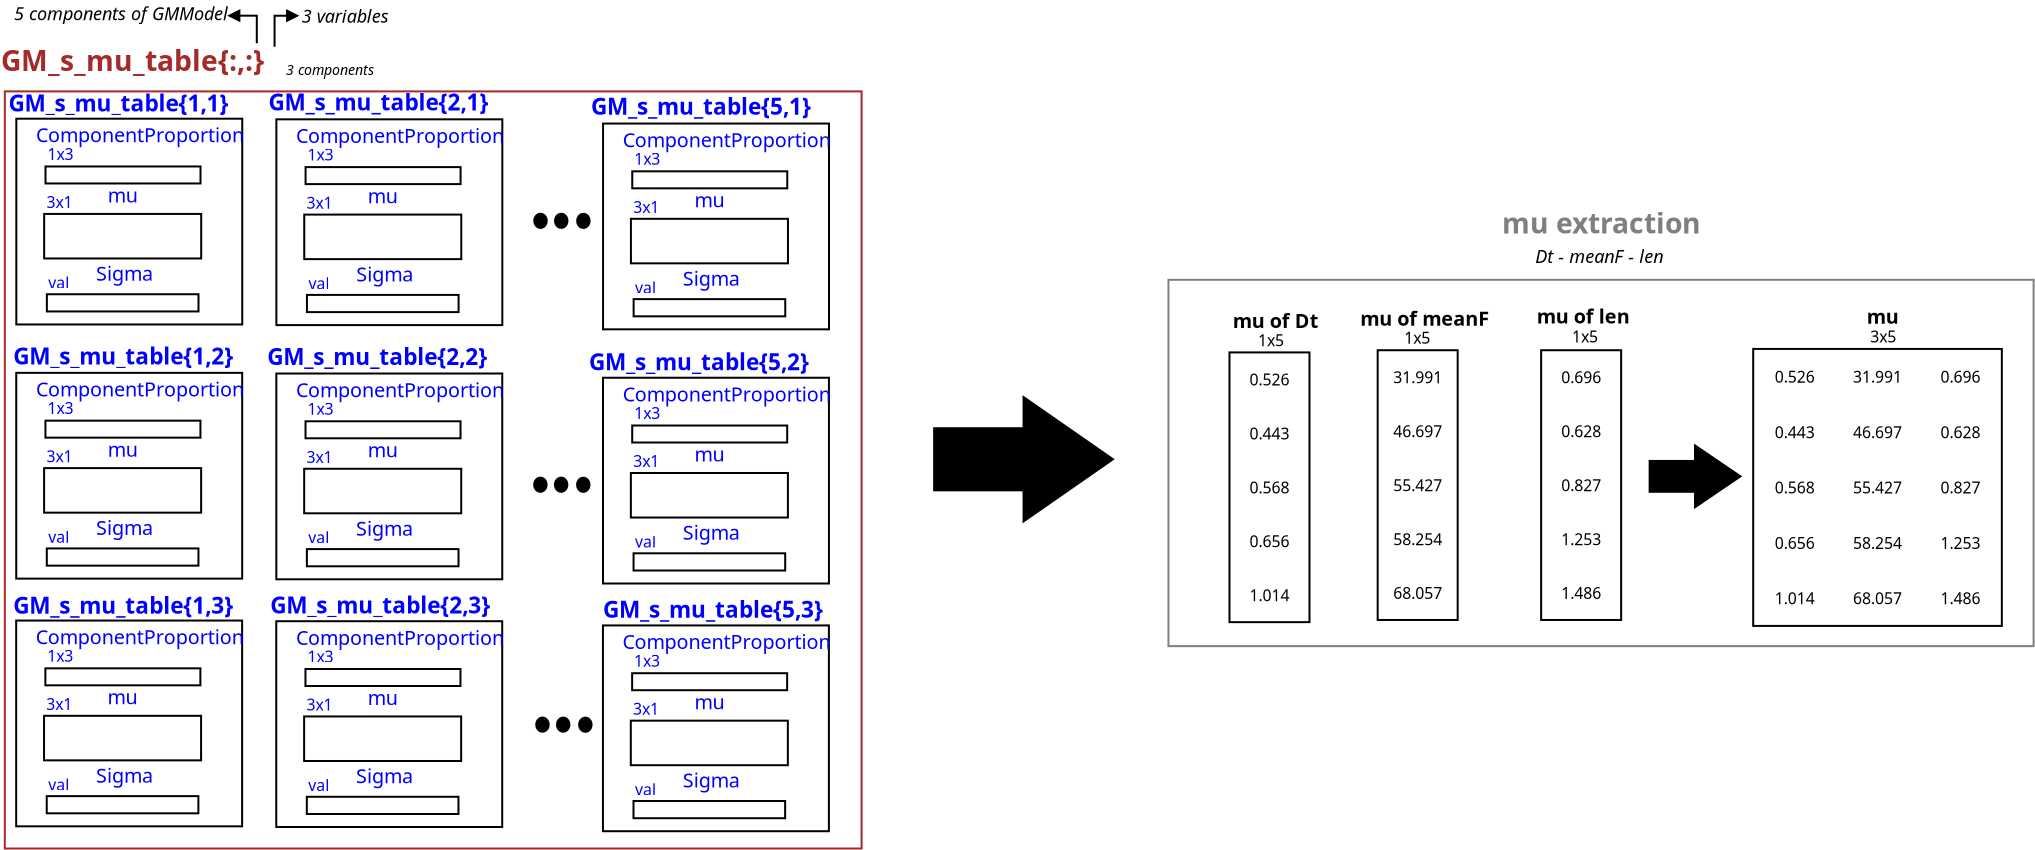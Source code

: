 <?xml version="1.0" encoding="UTF-8"?>
<dia:diagram xmlns:dia="http://www.lysator.liu.se/~alla/dia/">
  <dia:layer name="Background" visible="true" active="true">
    <dia:object type="Standard - Box" version="0" id="O0">
      <dia:attribute name="obj_pos">
        <dia:point val="70.496,-13.757"/>
      </dia:attribute>
      <dia:attribute name="obj_bb">
        <dia:rectangle val="70.446,-13.807;113.805,4.61"/>
      </dia:attribute>
      <dia:attribute name="elem_corner">
        <dia:point val="70.496,-13.757"/>
      </dia:attribute>
      <dia:attribute name="elem_width">
        <dia:real val="43.258"/>
      </dia:attribute>
      <dia:attribute name="elem_height">
        <dia:real val="18.317"/>
      </dia:attribute>
      <dia:attribute name="border_color">
        <dia:color val="#7f7f7f"/>
      </dia:attribute>
      <dia:attribute name="show_background">
        <dia:boolean val="true"/>
      </dia:attribute>
    </dia:object>
    <dia:object type="Misc - Grid" version="0" id="O1">
      <dia:attribute name="obj_pos">
        <dia:point val="73.547,-10.126"/>
      </dia:attribute>
      <dia:attribute name="obj_bb">
        <dia:rectangle val="73.497,-10.176;77.597,3.411"/>
      </dia:attribute>
      <dia:attribute name="meta">
        <dia:composite type="dict"/>
      </dia:attribute>
      <dia:attribute name="elem_corner">
        <dia:point val="73.547,-10.126"/>
      </dia:attribute>
      <dia:attribute name="elem_width">
        <dia:real val="4"/>
      </dia:attribute>
      <dia:attribute name="elem_height">
        <dia:real val="13.487"/>
      </dia:attribute>
      <dia:attribute name="line_width">
        <dia:real val="0.1"/>
      </dia:attribute>
      <dia:attribute name="line_colour">
        <dia:color val="#000000"/>
      </dia:attribute>
      <dia:attribute name="fill_colour">
        <dia:color val="#ffffff"/>
      </dia:attribute>
      <dia:attribute name="show_background">
        <dia:boolean val="true"/>
      </dia:attribute>
      <dia:attribute name="grid_rows">
        <dia:int val="5"/>
      </dia:attribute>
      <dia:attribute name="grid_cols">
        <dia:int val="1"/>
      </dia:attribute>
      <dia:attribute name="gridline_colour">
        <dia:color val="#7f7f7f"/>
      </dia:attribute>
      <dia:attribute name="gridline_width">
        <dia:real val="0.1"/>
      </dia:attribute>
    </dia:object>
    <dia:object type="Standard - Text" version="1" id="O2">
      <dia:attribute name="obj_pos">
        <dia:point val="73.716,-11.347"/>
      </dia:attribute>
      <dia:attribute name="obj_bb">
        <dia:rectangle val="73.716,-12.335;78.016,-11.142"/>
      </dia:attribute>
      <dia:attribute name="text">
        <dia:composite type="text">
          <dia:attribute name="string">
            <dia:string>#mu of Dt#</dia:string>
          </dia:attribute>
          <dia:attribute name="font">
            <dia:font family="sans" style="80" name="Helvetica-Bold"/>
          </dia:attribute>
          <dia:attribute name="height">
            <dia:real val="1.235"/>
          </dia:attribute>
          <dia:attribute name="pos">
            <dia:point val="73.716,-11.347"/>
          </dia:attribute>
          <dia:attribute name="color">
            <dia:color val="#000000"/>
          </dia:attribute>
          <dia:attribute name="alignment">
            <dia:enum val="0"/>
          </dia:attribute>
        </dia:composite>
      </dia:attribute>
      <dia:attribute name="valign">
        <dia:enum val="3"/>
      </dia:attribute>
    </dia:object>
    <dia:object type="Misc - Grid" version="0" id="O3">
      <dia:attribute name="obj_pos">
        <dia:point val="80.957,-10.235"/>
      </dia:attribute>
      <dia:attribute name="obj_bb">
        <dia:rectangle val="80.907,-10.285;85.007,3.302"/>
      </dia:attribute>
      <dia:attribute name="meta">
        <dia:composite type="dict"/>
      </dia:attribute>
      <dia:attribute name="elem_corner">
        <dia:point val="80.957,-10.235"/>
      </dia:attribute>
      <dia:attribute name="elem_width">
        <dia:real val="4"/>
      </dia:attribute>
      <dia:attribute name="elem_height">
        <dia:real val="13.487"/>
      </dia:attribute>
      <dia:attribute name="line_width">
        <dia:real val="0.1"/>
      </dia:attribute>
      <dia:attribute name="line_colour">
        <dia:color val="#000000"/>
      </dia:attribute>
      <dia:attribute name="fill_colour">
        <dia:color val="#ffffff"/>
      </dia:attribute>
      <dia:attribute name="show_background">
        <dia:boolean val="true"/>
      </dia:attribute>
      <dia:attribute name="grid_rows">
        <dia:int val="5"/>
      </dia:attribute>
      <dia:attribute name="grid_cols">
        <dia:int val="1"/>
      </dia:attribute>
      <dia:attribute name="gridline_colour">
        <dia:color val="#7f7f7f"/>
      </dia:attribute>
      <dia:attribute name="gridline_width">
        <dia:real val="0.1"/>
      </dia:attribute>
    </dia:object>
    <dia:object type="Standard - Text" version="1" id="O4">
      <dia:attribute name="obj_pos">
        <dia:point val="80.085,-11.457"/>
      </dia:attribute>
      <dia:attribute name="obj_bb">
        <dia:rectangle val="80.085,-12.444;86.555,-11.252"/>
      </dia:attribute>
      <dia:attribute name="text">
        <dia:composite type="text">
          <dia:attribute name="string">
            <dia:string>#mu of meanF#</dia:string>
          </dia:attribute>
          <dia:attribute name="font">
            <dia:font family="sans" style="80" name="Helvetica-Bold"/>
          </dia:attribute>
          <dia:attribute name="height">
            <dia:real val="1.235"/>
          </dia:attribute>
          <dia:attribute name="pos">
            <dia:point val="80.085,-11.457"/>
          </dia:attribute>
          <dia:attribute name="color">
            <dia:color val="#000000"/>
          </dia:attribute>
          <dia:attribute name="alignment">
            <dia:enum val="0"/>
          </dia:attribute>
        </dia:composite>
      </dia:attribute>
      <dia:attribute name="valign">
        <dia:enum val="3"/>
      </dia:attribute>
    </dia:object>
    <dia:object type="Misc - Grid" version="0" id="O5">
      <dia:attribute name="obj_pos">
        <dia:point val="89.13,-10.235"/>
      </dia:attribute>
      <dia:attribute name="obj_bb">
        <dia:rectangle val="89.08,-10.285;93.18,3.302"/>
      </dia:attribute>
      <dia:attribute name="meta">
        <dia:composite type="dict"/>
      </dia:attribute>
      <dia:attribute name="elem_corner">
        <dia:point val="89.13,-10.235"/>
      </dia:attribute>
      <dia:attribute name="elem_width">
        <dia:real val="4"/>
      </dia:attribute>
      <dia:attribute name="elem_height">
        <dia:real val="13.487"/>
      </dia:attribute>
      <dia:attribute name="line_width">
        <dia:real val="0.1"/>
      </dia:attribute>
      <dia:attribute name="line_colour">
        <dia:color val="#000000"/>
      </dia:attribute>
      <dia:attribute name="fill_colour">
        <dia:color val="#ffffff"/>
      </dia:attribute>
      <dia:attribute name="show_background">
        <dia:boolean val="true"/>
      </dia:attribute>
      <dia:attribute name="grid_rows">
        <dia:int val="5"/>
      </dia:attribute>
      <dia:attribute name="grid_cols">
        <dia:int val="1"/>
      </dia:attribute>
      <dia:attribute name="gridline_colour">
        <dia:color val="#7f7f7f"/>
      </dia:attribute>
      <dia:attribute name="gridline_width">
        <dia:real val="0.1"/>
      </dia:attribute>
    </dia:object>
    <dia:object type="Standard - Text" version="1" id="O6">
      <dia:attribute name="obj_pos">
        <dia:point val="88.913,-11.575"/>
      </dia:attribute>
      <dia:attribute name="obj_bb">
        <dia:rectangle val="88.913,-12.563;93.573,-11.37"/>
      </dia:attribute>
      <dia:attribute name="text">
        <dia:composite type="text">
          <dia:attribute name="string">
            <dia:string>#mu of len#</dia:string>
          </dia:attribute>
          <dia:attribute name="font">
            <dia:font family="sans" style="80" name="Helvetica-Bold"/>
          </dia:attribute>
          <dia:attribute name="height">
            <dia:real val="1.235"/>
          </dia:attribute>
          <dia:attribute name="pos">
            <dia:point val="88.913,-11.575"/>
          </dia:attribute>
          <dia:attribute name="color">
            <dia:color val="#000000"/>
          </dia:attribute>
          <dia:attribute name="alignment">
            <dia:enum val="0"/>
          </dia:attribute>
        </dia:composite>
      </dia:attribute>
      <dia:attribute name="valign">
        <dia:enum val="3"/>
      </dia:attribute>
    </dia:object>
    <dia:object type="Geometric - Right Arrow" version="1" id="O7">
      <dia:attribute name="obj_pos">
        <dia:point val="94.555,-5.472"/>
      </dia:attribute>
      <dia:attribute name="obj_bb">
        <dia:rectangle val="94.505,-5.567;99.183,-2.292"/>
      </dia:attribute>
      <dia:attribute name="meta">
        <dia:composite type="dict"/>
      </dia:attribute>
      <dia:attribute name="elem_corner">
        <dia:point val="94.555,-5.472"/>
      </dia:attribute>
      <dia:attribute name="elem_width">
        <dia:real val="4.539"/>
      </dia:attribute>
      <dia:attribute name="elem_height">
        <dia:real val="3.086"/>
      </dia:attribute>
      <dia:attribute name="line_width">
        <dia:real val="0.1"/>
      </dia:attribute>
      <dia:attribute name="line_colour">
        <dia:color val="#000000"/>
      </dia:attribute>
      <dia:attribute name="fill_colour">
        <dia:color val="#000000"/>
      </dia:attribute>
      <dia:attribute name="show_background">
        <dia:boolean val="true"/>
      </dia:attribute>
      <dia:attribute name="line_style">
        <dia:enum val="0"/>
        <dia:real val="1"/>
      </dia:attribute>
      <dia:attribute name="flip_horizontal">
        <dia:boolean val="false"/>
      </dia:attribute>
      <dia:attribute name="flip_vertical">
        <dia:boolean val="false"/>
      </dia:attribute>
      <dia:attribute name="subscale">
        <dia:real val="1"/>
      </dia:attribute>
    </dia:object>
    <dia:object type="Misc - Grid" version="0" id="O8">
      <dia:attribute name="obj_pos">
        <dia:point val="99.733,-10.3"/>
      </dia:attribute>
      <dia:attribute name="obj_bb">
        <dia:rectangle val="99.683,-10.35;112.214,3.599"/>
      </dia:attribute>
      <dia:attribute name="meta">
        <dia:composite type="dict"/>
      </dia:attribute>
      <dia:attribute name="elem_corner">
        <dia:point val="99.733,-10.3"/>
      </dia:attribute>
      <dia:attribute name="elem_width">
        <dia:real val="12.432"/>
      </dia:attribute>
      <dia:attribute name="elem_height">
        <dia:real val="13.849"/>
      </dia:attribute>
      <dia:attribute name="line_width">
        <dia:real val="0.1"/>
      </dia:attribute>
      <dia:attribute name="line_colour">
        <dia:color val="#000000"/>
      </dia:attribute>
      <dia:attribute name="fill_colour">
        <dia:color val="#ffffff"/>
      </dia:attribute>
      <dia:attribute name="show_background">
        <dia:boolean val="true"/>
      </dia:attribute>
      <dia:attribute name="grid_rows">
        <dia:int val="5"/>
      </dia:attribute>
      <dia:attribute name="grid_cols">
        <dia:int val="3"/>
      </dia:attribute>
      <dia:attribute name="gridline_colour">
        <dia:color val="#7f7f7f"/>
      </dia:attribute>
      <dia:attribute name="gridline_width">
        <dia:real val="0.1"/>
      </dia:attribute>
    </dia:object>
    <dia:object type="Standard - Text" version="1" id="O9">
      <dia:attribute name="obj_pos">
        <dia:point val="105.412,-11.563"/>
      </dia:attribute>
      <dia:attribute name="obj_bb">
        <dia:rectangle val="105.412,-12.55;106.987,-11.358"/>
      </dia:attribute>
      <dia:attribute name="text">
        <dia:composite type="text">
          <dia:attribute name="string">
            <dia:string>#mu#</dia:string>
          </dia:attribute>
          <dia:attribute name="font">
            <dia:font family="sans" style="80" name="Helvetica-Bold"/>
          </dia:attribute>
          <dia:attribute name="height">
            <dia:real val="1.235"/>
          </dia:attribute>
          <dia:attribute name="pos">
            <dia:point val="105.412,-11.563"/>
          </dia:attribute>
          <dia:attribute name="color">
            <dia:color val="#000000"/>
          </dia:attribute>
          <dia:attribute name="alignment">
            <dia:enum val="0"/>
          </dia:attribute>
        </dia:composite>
      </dia:attribute>
      <dia:attribute name="valign">
        <dia:enum val="3"/>
      </dia:attribute>
    </dia:object>
    <dia:object type="Standard - Text" version="1" id="O10">
      <dia:attribute name="obj_pos">
        <dia:point val="87.167,-16.067"/>
      </dia:attribute>
      <dia:attribute name="obj_bb">
        <dia:rectangle val="87.167,-17.477;97.084,-15.777"/>
      </dia:attribute>
      <dia:attribute name="text">
        <dia:composite type="text">
          <dia:attribute name="string">
            <dia:string>#mu extraction#</dia:string>
          </dia:attribute>
          <dia:attribute name="font">
            <dia:font family="sans" style="80" name="Helvetica-Bold"/>
          </dia:attribute>
          <dia:attribute name="height">
            <dia:real val="1.764"/>
          </dia:attribute>
          <dia:attribute name="pos">
            <dia:point val="87.167,-16.067"/>
          </dia:attribute>
          <dia:attribute name="color">
            <dia:color val="#7f7f7f"/>
          </dia:attribute>
          <dia:attribute name="alignment">
            <dia:enum val="0"/>
          </dia:attribute>
        </dia:composite>
      </dia:attribute>
      <dia:attribute name="valign">
        <dia:enum val="3"/>
      </dia:attribute>
    </dia:object>
    <dia:object type="Standard - Text" version="1" id="O11">
      <dia:attribute name="obj_pos">
        <dia:point val="88.834,-14.602"/>
      </dia:attribute>
      <dia:attribute name="obj_bb">
        <dia:rectangle val="88.834,-15.505;95.417,-14.415"/>
      </dia:attribute>
      <dia:attribute name="text">
        <dia:composite type="text">
          <dia:attribute name="string">
            <dia:string>#Dt - meanF - len#</dia:string>
          </dia:attribute>
          <dia:attribute name="font">
            <dia:font family="sans" style="4" name="Helvetica"/>
          </dia:attribute>
          <dia:attribute name="height">
            <dia:real val="1.129"/>
          </dia:attribute>
          <dia:attribute name="pos">
            <dia:point val="88.834,-14.602"/>
          </dia:attribute>
          <dia:attribute name="color">
            <dia:color val="#000000"/>
          </dia:attribute>
          <dia:attribute name="alignment">
            <dia:enum val="0"/>
          </dia:attribute>
        </dia:composite>
      </dia:attribute>
      <dia:attribute name="valign">
        <dia:enum val="3"/>
      </dia:attribute>
    </dia:object>
    <dia:object type="Standard - Text" version="1" id="O12">
      <dia:attribute name="obj_pos">
        <dia:point val="74.977,-10.44"/>
      </dia:attribute>
      <dia:attribute name="obj_bb">
        <dia:rectangle val="74.977,-11.23;76.232,-10.277"/>
      </dia:attribute>
      <dia:attribute name="text">
        <dia:composite type="text">
          <dia:attribute name="string">
            <dia:string>#1x5#</dia:string>
          </dia:attribute>
          <dia:attribute name="font">
            <dia:font family="sans" style="0" name="Helvetica"/>
          </dia:attribute>
          <dia:attribute name="height">
            <dia:real val="0.988"/>
          </dia:attribute>
          <dia:attribute name="pos">
            <dia:point val="74.977,-10.44"/>
          </dia:attribute>
          <dia:attribute name="color">
            <dia:color val="#000000"/>
          </dia:attribute>
          <dia:attribute name="alignment">
            <dia:enum val="0"/>
          </dia:attribute>
        </dia:composite>
      </dia:attribute>
      <dia:attribute name="valign">
        <dia:enum val="3"/>
      </dia:attribute>
    </dia:object>
    <dia:object type="Standard - Text" version="1" id="O13">
      <dia:attribute name="obj_pos">
        <dia:point val="82.288,-10.559"/>
      </dia:attribute>
      <dia:attribute name="obj_bb">
        <dia:rectangle val="82.288,-11.348;83.543,-10.396"/>
      </dia:attribute>
      <dia:attribute name="text">
        <dia:composite type="text">
          <dia:attribute name="string">
            <dia:string>#1x5#</dia:string>
          </dia:attribute>
          <dia:attribute name="font">
            <dia:font family="sans" style="0" name="Helvetica"/>
          </dia:attribute>
          <dia:attribute name="height">
            <dia:real val="0.988"/>
          </dia:attribute>
          <dia:attribute name="pos">
            <dia:point val="82.288,-10.559"/>
          </dia:attribute>
          <dia:attribute name="color">
            <dia:color val="#000000"/>
          </dia:attribute>
          <dia:attribute name="alignment">
            <dia:enum val="0"/>
          </dia:attribute>
        </dia:composite>
      </dia:attribute>
      <dia:attribute name="valign">
        <dia:enum val="3"/>
      </dia:attribute>
    </dia:object>
    <dia:object type="Standard - Text" version="1" id="O14">
      <dia:attribute name="obj_pos">
        <dia:point val="90.669,-10.618"/>
      </dia:attribute>
      <dia:attribute name="obj_bb">
        <dia:rectangle val="90.669,-11.408;91.924,-10.456"/>
      </dia:attribute>
      <dia:attribute name="text">
        <dia:composite type="text">
          <dia:attribute name="string">
            <dia:string>#1x5#</dia:string>
          </dia:attribute>
          <dia:attribute name="font">
            <dia:font family="sans" style="0" name="Helvetica"/>
          </dia:attribute>
          <dia:attribute name="height">
            <dia:real val="0.988"/>
          </dia:attribute>
          <dia:attribute name="pos">
            <dia:point val="90.669,-10.618"/>
          </dia:attribute>
          <dia:attribute name="color">
            <dia:color val="#000000"/>
          </dia:attribute>
          <dia:attribute name="alignment">
            <dia:enum val="0"/>
          </dia:attribute>
        </dia:composite>
      </dia:attribute>
      <dia:attribute name="valign">
        <dia:enum val="3"/>
      </dia:attribute>
    </dia:object>
    <dia:object type="Standard - Text" version="1" id="O15">
      <dia:attribute name="obj_pos">
        <dia:point val="105.59,-10.618"/>
      </dia:attribute>
      <dia:attribute name="obj_bb">
        <dia:rectangle val="105.59,-11.408;106.845,-10.456"/>
      </dia:attribute>
      <dia:attribute name="text">
        <dia:composite type="text">
          <dia:attribute name="string">
            <dia:string>#3x5#</dia:string>
          </dia:attribute>
          <dia:attribute name="font">
            <dia:font family="sans" style="0" name="Helvetica"/>
          </dia:attribute>
          <dia:attribute name="height">
            <dia:real val="0.988"/>
          </dia:attribute>
          <dia:attribute name="pos">
            <dia:point val="105.59,-10.618"/>
          </dia:attribute>
          <dia:attribute name="color">
            <dia:color val="#000000"/>
          </dia:attribute>
          <dia:attribute name="alignment">
            <dia:enum val="0"/>
          </dia:attribute>
        </dia:composite>
      </dia:attribute>
      <dia:attribute name="valign">
        <dia:enum val="3"/>
      </dia:attribute>
    </dia:object>
    <dia:object type="Standard - Box" version="0" id="O16">
      <dia:attribute name="obj_pos">
        <dia:point val="12.314,-23.177"/>
      </dia:attribute>
      <dia:attribute name="obj_bb">
        <dia:rectangle val="12.264,-23.227;55.203,14.729"/>
      </dia:attribute>
      <dia:attribute name="elem_corner">
        <dia:point val="12.314,-23.177"/>
      </dia:attribute>
      <dia:attribute name="elem_width">
        <dia:real val="42.839"/>
      </dia:attribute>
      <dia:attribute name="elem_height">
        <dia:real val="37.857"/>
      </dia:attribute>
      <dia:attribute name="border_width">
        <dia:real val="0.1"/>
      </dia:attribute>
      <dia:attribute name="border_color">
        <dia:color val="#a52a2a"/>
      </dia:attribute>
      <dia:attribute name="show_background">
        <dia:boolean val="true"/>
      </dia:attribute>
    </dia:object>
    <dia:object type="Standard - Text" version="1" id="O17">
      <dia:attribute name="obj_pos">
        <dia:point val="12.123,-24.197"/>
      </dia:attribute>
      <dia:attribute name="obj_bb">
        <dia:rectangle val="12.123,-25.607;26.9,-23.907"/>
      </dia:attribute>
      <dia:attribute name="text">
        <dia:composite type="text">
          <dia:attribute name="string">
            <dia:string>#GM_s_mu_table{:,:}#</dia:string>
          </dia:attribute>
          <dia:attribute name="font">
            <dia:font family="sans" style="80" name="Helvetica-Bold"/>
          </dia:attribute>
          <dia:attribute name="height">
            <dia:real val="1.764"/>
          </dia:attribute>
          <dia:attribute name="pos">
            <dia:point val="12.123,-24.197"/>
          </dia:attribute>
          <dia:attribute name="color">
            <dia:color val="#a52a2a"/>
          </dia:attribute>
          <dia:attribute name="alignment">
            <dia:enum val="0"/>
          </dia:attribute>
        </dia:composite>
      </dia:attribute>
      <dia:attribute name="valign">
        <dia:enum val="3"/>
      </dia:attribute>
    </dia:object>
    <dia:object type="Standard - Text" version="1" id="O18">
      <dia:attribute name="obj_pos">
        <dia:point val="12.774,-26.729"/>
      </dia:attribute>
      <dia:attribute name="obj_bb">
        <dia:rectangle val="12.774,-27.631;23.511,-26.541"/>
      </dia:attribute>
      <dia:attribute name="text">
        <dia:composite type="text">
          <dia:attribute name="string">
            <dia:string>#5 components of GMModel#</dia:string>
          </dia:attribute>
          <dia:attribute name="font">
            <dia:font family="sans" style="4" name="Helvetica"/>
          </dia:attribute>
          <dia:attribute name="height">
            <dia:real val="1.129"/>
          </dia:attribute>
          <dia:attribute name="pos">
            <dia:point val="12.774,-26.729"/>
          </dia:attribute>
          <dia:attribute name="color">
            <dia:color val="#000000"/>
          </dia:attribute>
          <dia:attribute name="alignment">
            <dia:enum val="0"/>
          </dia:attribute>
        </dia:composite>
      </dia:attribute>
      <dia:attribute name="valign">
        <dia:enum val="3"/>
      </dia:attribute>
    </dia:object>
    <dia:object type="Standard - Ellipse" version="0" id="O19">
      <dia:attribute name="obj_pos">
        <dia:point val="38.788,-17.059"/>
      </dia:attribute>
      <dia:attribute name="obj_bb">
        <dia:rectangle val="38.738,-17.109;39.459,-16.302"/>
      </dia:attribute>
      <dia:attribute name="elem_corner">
        <dia:point val="38.788,-17.059"/>
      </dia:attribute>
      <dia:attribute name="elem_width">
        <dia:real val="0.621"/>
      </dia:attribute>
      <dia:attribute name="elem_height">
        <dia:real val="0.707"/>
      </dia:attribute>
      <dia:attribute name="border_width">
        <dia:real val="0.1"/>
      </dia:attribute>
      <dia:attribute name="inner_color">
        <dia:color val="#000000"/>
      </dia:attribute>
    </dia:object>
    <dia:object type="Standard - Ellipse" version="0" id="O20">
      <dia:attribute name="obj_pos">
        <dia:point val="39.824,-17.059"/>
      </dia:attribute>
      <dia:attribute name="obj_bb">
        <dia:rectangle val="39.774,-17.109;40.495,-16.302"/>
      </dia:attribute>
      <dia:attribute name="elem_corner">
        <dia:point val="39.824,-17.059"/>
      </dia:attribute>
      <dia:attribute name="elem_width">
        <dia:real val="0.621"/>
      </dia:attribute>
      <dia:attribute name="elem_height">
        <dia:real val="0.707"/>
      </dia:attribute>
      <dia:attribute name="border_width">
        <dia:real val="0.1"/>
      </dia:attribute>
      <dia:attribute name="inner_color">
        <dia:color val="#000000"/>
      </dia:attribute>
    </dia:object>
    <dia:object type="Standard - Ellipse" version="0" id="O21">
      <dia:attribute name="obj_pos">
        <dia:point val="40.932,-17.056"/>
      </dia:attribute>
      <dia:attribute name="obj_bb">
        <dia:rectangle val="40.882,-17.106;41.603,-16.299"/>
      </dia:attribute>
      <dia:attribute name="elem_corner">
        <dia:point val="40.932,-17.056"/>
      </dia:attribute>
      <dia:attribute name="elem_width">
        <dia:real val="0.621"/>
      </dia:attribute>
      <dia:attribute name="elem_height">
        <dia:real val="0.707"/>
      </dia:attribute>
      <dia:attribute name="border_width">
        <dia:real val="0.1"/>
      </dia:attribute>
      <dia:attribute name="inner_color">
        <dia:color val="#000000"/>
      </dia:attribute>
    </dia:object>
    <dia:object type="Standard - Text" version="1" id="O22">
      <dia:attribute name="obj_pos">
        <dia:point val="26.375,-23.995"/>
      </dia:attribute>
      <dia:attribute name="obj_bb">
        <dia:rectangle val="26.375,-24.7;30.823,-23.85"/>
      </dia:attribute>
      <dia:attribute name="text">
        <dia:composite type="text">
          <dia:attribute name="string">
            <dia:string>#3 components#</dia:string>
          </dia:attribute>
          <dia:attribute name="font">
            <dia:font family="sans" style="4" name="Helvetica"/>
          </dia:attribute>
          <dia:attribute name="height">
            <dia:real val="0.882"/>
          </dia:attribute>
          <dia:attribute name="pos">
            <dia:point val="26.375,-23.995"/>
          </dia:attribute>
          <dia:attribute name="color">
            <dia:color val="#000000"/>
          </dia:attribute>
          <dia:attribute name="alignment">
            <dia:enum val="0"/>
          </dia:attribute>
        </dia:composite>
      </dia:attribute>
      <dia:attribute name="valign">
        <dia:enum val="3"/>
      </dia:attribute>
    </dia:object>
    <dia:object type="Standard - Text" version="1" id="O23">
      <dia:attribute name="obj_pos">
        <dia:point val="12.503,-22.172"/>
      </dia:attribute>
      <dia:attribute name="obj_bb">
        <dia:rectangle val="12.503,-23.302;24.973,-21.939"/>
      </dia:attribute>
      <dia:attribute name="text">
        <dia:composite type="text">
          <dia:attribute name="string">
            <dia:string>#GM_s_mu_table{1,1}#</dia:string>
          </dia:attribute>
          <dia:attribute name="font">
            <dia:font family="sans" style="80" name="Helvetica-Bold"/>
          </dia:attribute>
          <dia:attribute name="height">
            <dia:real val="1.411"/>
          </dia:attribute>
          <dia:attribute name="pos">
            <dia:point val="12.503,-22.172"/>
          </dia:attribute>
          <dia:attribute name="color">
            <dia:color val="#0000ff"/>
          </dia:attribute>
          <dia:attribute name="alignment">
            <dia:enum val="0"/>
          </dia:attribute>
        </dia:composite>
      </dia:attribute>
      <dia:attribute name="valign">
        <dia:enum val="3"/>
      </dia:attribute>
    </dia:object>
    <dia:group>
      <dia:object type="Standard - Box" version="0" id="O24">
        <dia:attribute name="obj_pos">
          <dia:point val="12.889,-21.812"/>
        </dia:attribute>
        <dia:attribute name="obj_bb">
          <dia:rectangle val="12.839,-21.863;24.235,-11.473"/>
        </dia:attribute>
        <dia:attribute name="elem_corner">
          <dia:point val="12.889,-21.812"/>
        </dia:attribute>
        <dia:attribute name="elem_width">
          <dia:real val="11.297"/>
        </dia:attribute>
        <dia:attribute name="elem_height">
          <dia:real val="10.289"/>
        </dia:attribute>
        <dia:attribute name="show_background">
          <dia:boolean val="true"/>
        </dia:attribute>
      </dia:object>
      <dia:object type="Standard - Text" version="1" id="O25">
        <dia:attribute name="obj_pos">
          <dia:point val="13.871,-20.629"/>
        </dia:attribute>
        <dia:attribute name="obj_bb">
          <dia:rectangle val="13.871,-21.616;23.369,-20.424"/>
        </dia:attribute>
        <dia:attribute name="text">
          <dia:composite type="text">
            <dia:attribute name="string">
              <dia:string>#ComponentProportion#</dia:string>
            </dia:attribute>
            <dia:attribute name="font">
              <dia:font family="sans" style="0" name="Helvetica"/>
            </dia:attribute>
            <dia:attribute name="height">
              <dia:real val="1.235"/>
            </dia:attribute>
            <dia:attribute name="pos">
              <dia:point val="13.871,-20.629"/>
            </dia:attribute>
            <dia:attribute name="color">
              <dia:color val="#0000ff"/>
            </dia:attribute>
            <dia:attribute name="alignment">
              <dia:enum val="0"/>
            </dia:attribute>
          </dia:composite>
        </dia:attribute>
        <dia:attribute name="valign">
          <dia:enum val="3"/>
        </dia:attribute>
      </dia:object>
      <dia:object type="Standard - Text" version="1" id="O26">
        <dia:attribute name="obj_pos">
          <dia:point val="17.46,-17.622"/>
        </dia:attribute>
        <dia:attribute name="obj_bb">
          <dia:rectangle val="17.46,-18.61;18.84,-17.418"/>
        </dia:attribute>
        <dia:attribute name="text">
          <dia:composite type="text">
            <dia:attribute name="string">
              <dia:string>#mu#</dia:string>
            </dia:attribute>
            <dia:attribute name="font">
              <dia:font family="sans" style="0" name="Helvetica"/>
            </dia:attribute>
            <dia:attribute name="height">
              <dia:real val="1.235"/>
            </dia:attribute>
            <dia:attribute name="pos">
              <dia:point val="17.46,-17.622"/>
            </dia:attribute>
            <dia:attribute name="color">
              <dia:color val="#0000ff"/>
            </dia:attribute>
            <dia:attribute name="alignment">
              <dia:enum val="0"/>
            </dia:attribute>
          </dia:composite>
        </dia:attribute>
        <dia:attribute name="valign">
          <dia:enum val="3"/>
        </dia:attribute>
      </dia:object>
      <dia:object type="Standard - Text" version="1" id="O27">
        <dia:attribute name="obj_pos">
          <dia:point val="16.876,-13.706"/>
        </dia:attribute>
        <dia:attribute name="obj_bb">
          <dia:rectangle val="16.876,-14.693;19.543,-13.501"/>
        </dia:attribute>
        <dia:attribute name="text">
          <dia:composite type="text">
            <dia:attribute name="string">
              <dia:string>#Sigma#</dia:string>
            </dia:attribute>
            <dia:attribute name="font">
              <dia:font family="sans" style="0" name="Helvetica"/>
            </dia:attribute>
            <dia:attribute name="height">
              <dia:real val="1.235"/>
            </dia:attribute>
            <dia:attribute name="pos">
              <dia:point val="16.876,-13.706"/>
            </dia:attribute>
            <dia:attribute name="color">
              <dia:color val="#0000ff"/>
            </dia:attribute>
            <dia:attribute name="alignment">
              <dia:enum val="0"/>
            </dia:attribute>
          </dia:composite>
        </dia:attribute>
        <dia:attribute name="valign">
          <dia:enum val="3"/>
        </dia:attribute>
      </dia:object>
      <dia:object type="Misc - Grid" version="0" id="O28">
        <dia:attribute name="obj_pos">
          <dia:point val="14.281,-17.05"/>
        </dia:attribute>
        <dia:attribute name="obj_bb">
          <dia:rectangle val="14.232,-17.1;22.183,-14.773"/>
        </dia:attribute>
        <dia:attribute name="meta">
          <dia:composite type="dict"/>
        </dia:attribute>
        <dia:attribute name="elem_corner">
          <dia:point val="14.281,-17.05"/>
        </dia:attribute>
        <dia:attribute name="elem_width">
          <dia:real val="7.852"/>
        </dia:attribute>
        <dia:attribute name="elem_height">
          <dia:real val="2.227"/>
        </dia:attribute>
        <dia:attribute name="line_width">
          <dia:real val="0.1"/>
        </dia:attribute>
        <dia:attribute name="line_colour">
          <dia:color val="#000000"/>
        </dia:attribute>
        <dia:attribute name="fill_colour">
          <dia:color val="#ffffff"/>
        </dia:attribute>
        <dia:attribute name="show_background">
          <dia:boolean val="true"/>
        </dia:attribute>
        <dia:attribute name="grid_rows">
          <dia:int val="3"/>
        </dia:attribute>
        <dia:attribute name="grid_cols">
          <dia:int val="1"/>
        </dia:attribute>
        <dia:attribute name="gridline_colour">
          <dia:color val="#7f7f7f"/>
        </dia:attribute>
        <dia:attribute name="gridline_width">
          <dia:real val="0.1"/>
        </dia:attribute>
      </dia:object>
      <dia:object type="Standard - Text" version="1" id="O29">
        <dia:attribute name="obj_pos">
          <dia:point val="14.396,-17.345"/>
        </dia:attribute>
        <dia:attribute name="obj_bb">
          <dia:rectangle val="14.396,-18.135;15.651,-17.183"/>
        </dia:attribute>
        <dia:attribute name="text">
          <dia:composite type="text">
            <dia:attribute name="string">
              <dia:string>#3x1#</dia:string>
            </dia:attribute>
            <dia:attribute name="font">
              <dia:font family="sans" style="0" name="Helvetica"/>
            </dia:attribute>
            <dia:attribute name="height">
              <dia:real val="0.988"/>
            </dia:attribute>
            <dia:attribute name="pos">
              <dia:point val="14.396,-17.345"/>
            </dia:attribute>
            <dia:attribute name="color">
              <dia:color val="#0000ff"/>
            </dia:attribute>
            <dia:attribute name="alignment">
              <dia:enum val="0"/>
            </dia:attribute>
          </dia:composite>
        </dia:attribute>
        <dia:attribute name="valign">
          <dia:enum val="3"/>
        </dia:attribute>
      </dia:object>
      <dia:object type="Standard - Text" version="1" id="O30">
        <dia:attribute name="obj_pos">
          <dia:point val="14.446,-19.753"/>
        </dia:attribute>
        <dia:attribute name="obj_bb">
          <dia:rectangle val="14.446,-20.543;15.701,-19.59"/>
        </dia:attribute>
        <dia:attribute name="text">
          <dia:composite type="text">
            <dia:attribute name="string">
              <dia:string>#1x3#</dia:string>
            </dia:attribute>
            <dia:attribute name="font">
              <dia:font family="sans" style="0" name="Helvetica"/>
            </dia:attribute>
            <dia:attribute name="height">
              <dia:real val="0.988"/>
            </dia:attribute>
            <dia:attribute name="pos">
              <dia:point val="14.446,-19.753"/>
            </dia:attribute>
            <dia:attribute name="color">
              <dia:color val="#0000ff"/>
            </dia:attribute>
            <dia:attribute name="alignment">
              <dia:enum val="0"/>
            </dia:attribute>
          </dia:composite>
        </dia:attribute>
        <dia:attribute name="valign">
          <dia:enum val="3"/>
        </dia:attribute>
      </dia:object>
      <dia:object type="Misc - Grid" version="0" id="O31">
        <dia:attribute name="obj_pos">
          <dia:point val="14.416,-13.034"/>
        </dia:attribute>
        <dia:attribute name="obj_bb">
          <dia:rectangle val="14.366,-13.084;22.048,-12.123"/>
        </dia:attribute>
        <dia:attribute name="meta">
          <dia:composite type="dict"/>
        </dia:attribute>
        <dia:attribute name="elem_corner">
          <dia:point val="14.416,-13.034"/>
        </dia:attribute>
        <dia:attribute name="elem_width">
          <dia:real val="7.582"/>
        </dia:attribute>
        <dia:attribute name="elem_height">
          <dia:real val="0.86"/>
        </dia:attribute>
        <dia:attribute name="line_width">
          <dia:real val="0.1"/>
        </dia:attribute>
        <dia:attribute name="line_colour">
          <dia:color val="#000000"/>
        </dia:attribute>
        <dia:attribute name="fill_colour">
          <dia:color val="#ffffff"/>
        </dia:attribute>
        <dia:attribute name="show_background">
          <dia:boolean val="true"/>
        </dia:attribute>
        <dia:attribute name="grid_rows">
          <dia:int val="1"/>
        </dia:attribute>
        <dia:attribute name="grid_cols">
          <dia:int val="1"/>
        </dia:attribute>
        <dia:attribute name="gridline_colour">
          <dia:color val="#7f7f7f"/>
        </dia:attribute>
        <dia:attribute name="gridline_width">
          <dia:real val="0.1"/>
        </dia:attribute>
      </dia:object>
      <dia:object type="Standard - Text" version="1" id="O32">
        <dia:attribute name="obj_pos">
          <dia:point val="14.489,-13.322"/>
        </dia:attribute>
        <dia:attribute name="obj_bb">
          <dia:rectangle val="14.489,-14.112;15.476,-13.159"/>
        </dia:attribute>
        <dia:attribute name="text">
          <dia:composite type="text">
            <dia:attribute name="string">
              <dia:string>#val#</dia:string>
            </dia:attribute>
            <dia:attribute name="font">
              <dia:font family="sans" style="0" name="Helvetica"/>
            </dia:attribute>
            <dia:attribute name="height">
              <dia:real val="0.988"/>
            </dia:attribute>
            <dia:attribute name="pos">
              <dia:point val="14.489,-13.322"/>
            </dia:attribute>
            <dia:attribute name="color">
              <dia:color val="#0000ff"/>
            </dia:attribute>
            <dia:attribute name="alignment">
              <dia:enum val="0"/>
            </dia:attribute>
          </dia:composite>
        </dia:attribute>
        <dia:attribute name="valign">
          <dia:enum val="3"/>
        </dia:attribute>
      </dia:object>
      <dia:object type="Misc - Grid" version="0" id="O33">
        <dia:attribute name="obj_pos">
          <dia:point val="14.348,-19.423"/>
        </dia:attribute>
        <dia:attribute name="obj_bb">
          <dia:rectangle val="14.298,-19.473;22.148,-18.523"/>
        </dia:attribute>
        <dia:attribute name="meta">
          <dia:composite type="dict"/>
        </dia:attribute>
        <dia:attribute name="elem_corner">
          <dia:point val="14.348,-19.423"/>
        </dia:attribute>
        <dia:attribute name="elem_width">
          <dia:real val="7.75"/>
        </dia:attribute>
        <dia:attribute name="elem_height">
          <dia:real val="0.85"/>
        </dia:attribute>
        <dia:attribute name="line_width">
          <dia:real val="0.1"/>
        </dia:attribute>
        <dia:attribute name="line_colour">
          <dia:color val="#000000"/>
        </dia:attribute>
        <dia:attribute name="fill_colour">
          <dia:color val="#ffffff"/>
        </dia:attribute>
        <dia:attribute name="show_background">
          <dia:boolean val="true"/>
        </dia:attribute>
        <dia:attribute name="grid_rows">
          <dia:int val="1"/>
        </dia:attribute>
        <dia:attribute name="grid_cols">
          <dia:int val="3"/>
        </dia:attribute>
        <dia:attribute name="gridline_colour">
          <dia:color val="#7f7f7f"/>
        </dia:attribute>
        <dia:attribute name="gridline_width">
          <dia:real val="0.1"/>
        </dia:attribute>
      </dia:object>
    </dia:group>
    <dia:object type="Standard - Text" version="1" id="O34">
      <dia:attribute name="obj_pos">
        <dia:point val="25.492,-22.219"/>
      </dia:attribute>
      <dia:attribute name="obj_bb">
        <dia:rectangle val="25.492,-23.349;37.962,-21.986"/>
      </dia:attribute>
      <dia:attribute name="text">
        <dia:composite type="text">
          <dia:attribute name="string">
            <dia:string>#GM_s_mu_table{2,1}#</dia:string>
          </dia:attribute>
          <dia:attribute name="font">
            <dia:font family="sans" style="80" name="Helvetica-Bold"/>
          </dia:attribute>
          <dia:attribute name="height">
            <dia:real val="1.411"/>
          </dia:attribute>
          <dia:attribute name="pos">
            <dia:point val="25.492,-22.219"/>
          </dia:attribute>
          <dia:attribute name="color">
            <dia:color val="#0000ff"/>
          </dia:attribute>
          <dia:attribute name="alignment">
            <dia:enum val="0"/>
          </dia:attribute>
        </dia:composite>
      </dia:attribute>
      <dia:attribute name="valign">
        <dia:enum val="3"/>
      </dia:attribute>
    </dia:object>
    <dia:group>
      <dia:object type="Standard - Box" version="0" id="O35">
        <dia:attribute name="obj_pos">
          <dia:point val="25.892,-21.78"/>
        </dia:attribute>
        <dia:attribute name="obj_bb">
          <dia:rectangle val="25.843,-21.83;37.239,-11.441"/>
        </dia:attribute>
        <dia:attribute name="elem_corner">
          <dia:point val="25.892,-21.78"/>
        </dia:attribute>
        <dia:attribute name="elem_width">
          <dia:real val="11.297"/>
        </dia:attribute>
        <dia:attribute name="elem_height">
          <dia:real val="10.289"/>
        </dia:attribute>
        <dia:attribute name="show_background">
          <dia:boolean val="true"/>
        </dia:attribute>
      </dia:object>
      <dia:object type="Standard - Text" version="1" id="O36">
        <dia:attribute name="obj_pos">
          <dia:point val="26.875,-20.596"/>
        </dia:attribute>
        <dia:attribute name="obj_bb">
          <dia:rectangle val="26.875,-21.584;36.373,-20.391"/>
        </dia:attribute>
        <dia:attribute name="text">
          <dia:composite type="text">
            <dia:attribute name="string">
              <dia:string>#ComponentProportion#</dia:string>
            </dia:attribute>
            <dia:attribute name="font">
              <dia:font family="sans" style="0" name="Helvetica"/>
            </dia:attribute>
            <dia:attribute name="height">
              <dia:real val="1.235"/>
            </dia:attribute>
            <dia:attribute name="pos">
              <dia:point val="26.875,-20.596"/>
            </dia:attribute>
            <dia:attribute name="color">
              <dia:color val="#0000ff"/>
            </dia:attribute>
            <dia:attribute name="alignment">
              <dia:enum val="0"/>
            </dia:attribute>
          </dia:composite>
        </dia:attribute>
        <dia:attribute name="valign">
          <dia:enum val="3"/>
        </dia:attribute>
      </dia:object>
      <dia:object type="Standard - Text" version="1" id="O37">
        <dia:attribute name="obj_pos">
          <dia:point val="30.465,-17.59"/>
        </dia:attribute>
        <dia:attribute name="obj_bb">
          <dia:rectangle val="30.465,-18.577;31.845,-17.385"/>
        </dia:attribute>
        <dia:attribute name="text">
          <dia:composite type="text">
            <dia:attribute name="string">
              <dia:string>#mu#</dia:string>
            </dia:attribute>
            <dia:attribute name="font">
              <dia:font family="sans" style="0" name="Helvetica"/>
            </dia:attribute>
            <dia:attribute name="height">
              <dia:real val="1.235"/>
            </dia:attribute>
            <dia:attribute name="pos">
              <dia:point val="30.465,-17.59"/>
            </dia:attribute>
            <dia:attribute name="color">
              <dia:color val="#0000ff"/>
            </dia:attribute>
            <dia:attribute name="alignment">
              <dia:enum val="0"/>
            </dia:attribute>
          </dia:composite>
        </dia:attribute>
        <dia:attribute name="valign">
          <dia:enum val="3"/>
        </dia:attribute>
      </dia:object>
      <dia:object type="Standard - Text" version="1" id="O38">
        <dia:attribute name="obj_pos">
          <dia:point val="29.88,-13.673"/>
        </dia:attribute>
        <dia:attribute name="obj_bb">
          <dia:rectangle val="29.88,-14.66;32.547,-13.468"/>
        </dia:attribute>
        <dia:attribute name="text">
          <dia:composite type="text">
            <dia:attribute name="string">
              <dia:string>#Sigma#</dia:string>
            </dia:attribute>
            <dia:attribute name="font">
              <dia:font family="sans" style="0" name="Helvetica"/>
            </dia:attribute>
            <dia:attribute name="height">
              <dia:real val="1.235"/>
            </dia:attribute>
            <dia:attribute name="pos">
              <dia:point val="29.88,-13.673"/>
            </dia:attribute>
            <dia:attribute name="color">
              <dia:color val="#0000ff"/>
            </dia:attribute>
            <dia:attribute name="alignment">
              <dia:enum val="0"/>
            </dia:attribute>
          </dia:composite>
        </dia:attribute>
        <dia:attribute name="valign">
          <dia:enum val="3"/>
        </dia:attribute>
      </dia:object>
      <dia:object type="Misc - Grid" version="0" id="O39">
        <dia:attribute name="obj_pos">
          <dia:point val="27.285,-17.017"/>
        </dia:attribute>
        <dia:attribute name="obj_bb">
          <dia:rectangle val="27.235,-17.067;35.187,-14.741"/>
        </dia:attribute>
        <dia:attribute name="meta">
          <dia:composite type="dict"/>
        </dia:attribute>
        <dia:attribute name="elem_corner">
          <dia:point val="27.285,-17.017"/>
        </dia:attribute>
        <dia:attribute name="elem_width">
          <dia:real val="7.852"/>
        </dia:attribute>
        <dia:attribute name="elem_height">
          <dia:real val="2.227"/>
        </dia:attribute>
        <dia:attribute name="line_width">
          <dia:real val="0.1"/>
        </dia:attribute>
        <dia:attribute name="line_colour">
          <dia:color val="#000000"/>
        </dia:attribute>
        <dia:attribute name="fill_colour">
          <dia:color val="#ffffff"/>
        </dia:attribute>
        <dia:attribute name="show_background">
          <dia:boolean val="true"/>
        </dia:attribute>
        <dia:attribute name="grid_rows">
          <dia:int val="3"/>
        </dia:attribute>
        <dia:attribute name="grid_cols">
          <dia:int val="1"/>
        </dia:attribute>
        <dia:attribute name="gridline_colour">
          <dia:color val="#7f7f7f"/>
        </dia:attribute>
        <dia:attribute name="gridline_width">
          <dia:real val="0.1"/>
        </dia:attribute>
      </dia:object>
      <dia:object type="Standard - Text" version="1" id="O40">
        <dia:attribute name="obj_pos">
          <dia:point val="27.4,-17.312"/>
        </dia:attribute>
        <dia:attribute name="obj_bb">
          <dia:rectangle val="27.4,-18.102;28.655,-17.15"/>
        </dia:attribute>
        <dia:attribute name="text">
          <dia:composite type="text">
            <dia:attribute name="string">
              <dia:string>#3x1#</dia:string>
            </dia:attribute>
            <dia:attribute name="font">
              <dia:font family="sans" style="0" name="Helvetica"/>
            </dia:attribute>
            <dia:attribute name="height">
              <dia:real val="0.988"/>
            </dia:attribute>
            <dia:attribute name="pos">
              <dia:point val="27.4,-17.312"/>
            </dia:attribute>
            <dia:attribute name="color">
              <dia:color val="#0000ff"/>
            </dia:attribute>
            <dia:attribute name="alignment">
              <dia:enum val="0"/>
            </dia:attribute>
          </dia:composite>
        </dia:attribute>
        <dia:attribute name="valign">
          <dia:enum val="3"/>
        </dia:attribute>
      </dia:object>
      <dia:object type="Standard - Text" version="1" id="O41">
        <dia:attribute name="obj_pos">
          <dia:point val="27.45,-19.72"/>
        </dia:attribute>
        <dia:attribute name="obj_bb">
          <dia:rectangle val="27.45,-20.51;28.705,-19.557"/>
        </dia:attribute>
        <dia:attribute name="text">
          <dia:composite type="text">
            <dia:attribute name="string">
              <dia:string>#1x3#</dia:string>
            </dia:attribute>
            <dia:attribute name="font">
              <dia:font family="sans" style="0" name="Helvetica"/>
            </dia:attribute>
            <dia:attribute name="height">
              <dia:real val="0.988"/>
            </dia:attribute>
            <dia:attribute name="pos">
              <dia:point val="27.45,-19.72"/>
            </dia:attribute>
            <dia:attribute name="color">
              <dia:color val="#0000ff"/>
            </dia:attribute>
            <dia:attribute name="alignment">
              <dia:enum val="0"/>
            </dia:attribute>
          </dia:composite>
        </dia:attribute>
        <dia:attribute name="valign">
          <dia:enum val="3"/>
        </dia:attribute>
      </dia:object>
      <dia:object type="Misc - Grid" version="0" id="O42">
        <dia:attribute name="obj_pos">
          <dia:point val="27.42,-13.001"/>
        </dia:attribute>
        <dia:attribute name="obj_bb">
          <dia:rectangle val="27.37,-13.051;35.052,-12.091"/>
        </dia:attribute>
        <dia:attribute name="meta">
          <dia:composite type="dict"/>
        </dia:attribute>
        <dia:attribute name="elem_corner">
          <dia:point val="27.42,-13.001"/>
        </dia:attribute>
        <dia:attribute name="elem_width">
          <dia:real val="7.582"/>
        </dia:attribute>
        <dia:attribute name="elem_height">
          <dia:real val="0.86"/>
        </dia:attribute>
        <dia:attribute name="line_width">
          <dia:real val="0.1"/>
        </dia:attribute>
        <dia:attribute name="line_colour">
          <dia:color val="#000000"/>
        </dia:attribute>
        <dia:attribute name="fill_colour">
          <dia:color val="#ffffff"/>
        </dia:attribute>
        <dia:attribute name="show_background">
          <dia:boolean val="true"/>
        </dia:attribute>
        <dia:attribute name="grid_rows">
          <dia:int val="1"/>
        </dia:attribute>
        <dia:attribute name="grid_cols">
          <dia:int val="1"/>
        </dia:attribute>
        <dia:attribute name="gridline_colour">
          <dia:color val="#7f7f7f"/>
        </dia:attribute>
        <dia:attribute name="gridline_width">
          <dia:real val="0.1"/>
        </dia:attribute>
      </dia:object>
      <dia:object type="Standard - Text" version="1" id="O43">
        <dia:attribute name="obj_pos">
          <dia:point val="27.493,-13.289"/>
        </dia:attribute>
        <dia:attribute name="obj_bb">
          <dia:rectangle val="27.493,-14.079;28.48,-13.127"/>
        </dia:attribute>
        <dia:attribute name="text">
          <dia:composite type="text">
            <dia:attribute name="string">
              <dia:string>#val#</dia:string>
            </dia:attribute>
            <dia:attribute name="font">
              <dia:font family="sans" style="0" name="Helvetica"/>
            </dia:attribute>
            <dia:attribute name="height">
              <dia:real val="0.988"/>
            </dia:attribute>
            <dia:attribute name="pos">
              <dia:point val="27.493,-13.289"/>
            </dia:attribute>
            <dia:attribute name="color">
              <dia:color val="#0000ff"/>
            </dia:attribute>
            <dia:attribute name="alignment">
              <dia:enum val="0"/>
            </dia:attribute>
          </dia:composite>
        </dia:attribute>
        <dia:attribute name="valign">
          <dia:enum val="3"/>
        </dia:attribute>
      </dia:object>
      <dia:object type="Misc - Grid" version="0" id="O44">
        <dia:attribute name="obj_pos">
          <dia:point val="27.352,-19.391"/>
        </dia:attribute>
        <dia:attribute name="obj_bb">
          <dia:rectangle val="27.302,-19.441;35.152,-18.491"/>
        </dia:attribute>
        <dia:attribute name="meta">
          <dia:composite type="dict"/>
        </dia:attribute>
        <dia:attribute name="elem_corner">
          <dia:point val="27.352,-19.391"/>
        </dia:attribute>
        <dia:attribute name="elem_width">
          <dia:real val="7.75"/>
        </dia:attribute>
        <dia:attribute name="elem_height">
          <dia:real val="0.85"/>
        </dia:attribute>
        <dia:attribute name="line_width">
          <dia:real val="0.1"/>
        </dia:attribute>
        <dia:attribute name="line_colour">
          <dia:color val="#000000"/>
        </dia:attribute>
        <dia:attribute name="fill_colour">
          <dia:color val="#ffffff"/>
        </dia:attribute>
        <dia:attribute name="show_background">
          <dia:boolean val="true"/>
        </dia:attribute>
        <dia:attribute name="grid_rows">
          <dia:int val="1"/>
        </dia:attribute>
        <dia:attribute name="grid_cols">
          <dia:int val="3"/>
        </dia:attribute>
        <dia:attribute name="gridline_colour">
          <dia:color val="#7f7f7f"/>
        </dia:attribute>
        <dia:attribute name="gridline_width">
          <dia:real val="0.1"/>
        </dia:attribute>
      </dia:object>
    </dia:group>
    <dia:object type="Standard - Text" version="1" id="O45">
      <dia:attribute name="obj_pos">
        <dia:point val="41.626,-22.008"/>
      </dia:attribute>
      <dia:attribute name="obj_bb">
        <dia:rectangle val="41.626,-23.138;54.096,-21.775"/>
      </dia:attribute>
      <dia:attribute name="text">
        <dia:composite type="text">
          <dia:attribute name="string">
            <dia:string>#GM_s_mu_table{5,1}#</dia:string>
          </dia:attribute>
          <dia:attribute name="font">
            <dia:font family="sans" style="80" name="Helvetica-Bold"/>
          </dia:attribute>
          <dia:attribute name="height">
            <dia:real val="1.411"/>
          </dia:attribute>
          <dia:attribute name="pos">
            <dia:point val="41.626,-22.008"/>
          </dia:attribute>
          <dia:attribute name="color">
            <dia:color val="#0000ff"/>
          </dia:attribute>
          <dia:attribute name="alignment">
            <dia:enum val="0"/>
          </dia:attribute>
        </dia:composite>
      </dia:attribute>
      <dia:attribute name="valign">
        <dia:enum val="3"/>
      </dia:attribute>
    </dia:object>
    <dia:group>
      <dia:object type="Standard - Box" version="0" id="O46">
        <dia:attribute name="obj_pos">
          <dia:point val="42.226,-21.569"/>
        </dia:attribute>
        <dia:attribute name="obj_bb">
          <dia:rectangle val="42.176,-21.619;53.573,-11.23"/>
        </dia:attribute>
        <dia:attribute name="elem_corner">
          <dia:point val="42.226,-21.569"/>
        </dia:attribute>
        <dia:attribute name="elem_width">
          <dia:real val="11.297"/>
        </dia:attribute>
        <dia:attribute name="elem_height">
          <dia:real val="10.289"/>
        </dia:attribute>
        <dia:attribute name="show_background">
          <dia:boolean val="true"/>
        </dia:attribute>
      </dia:object>
      <dia:object type="Standard - Text" version="1" id="O47">
        <dia:attribute name="obj_pos">
          <dia:point val="43.209,-20.385"/>
        </dia:attribute>
        <dia:attribute name="obj_bb">
          <dia:rectangle val="43.209,-21.373;52.706,-20.18"/>
        </dia:attribute>
        <dia:attribute name="text">
          <dia:composite type="text">
            <dia:attribute name="string">
              <dia:string>#ComponentProportion#</dia:string>
            </dia:attribute>
            <dia:attribute name="font">
              <dia:font family="sans" style="0" name="Helvetica"/>
            </dia:attribute>
            <dia:attribute name="height">
              <dia:real val="1.235"/>
            </dia:attribute>
            <dia:attribute name="pos">
              <dia:point val="43.209,-20.385"/>
            </dia:attribute>
            <dia:attribute name="color">
              <dia:color val="#0000ff"/>
            </dia:attribute>
            <dia:attribute name="alignment">
              <dia:enum val="0"/>
            </dia:attribute>
          </dia:composite>
        </dia:attribute>
        <dia:attribute name="valign">
          <dia:enum val="3"/>
        </dia:attribute>
      </dia:object>
      <dia:object type="Standard - Text" version="1" id="O48">
        <dia:attribute name="obj_pos">
          <dia:point val="46.798,-17.379"/>
        </dia:attribute>
        <dia:attribute name="obj_bb">
          <dia:rectangle val="46.798,-18.366;48.178,-17.174"/>
        </dia:attribute>
        <dia:attribute name="text">
          <dia:composite type="text">
            <dia:attribute name="string">
              <dia:string>#mu#</dia:string>
            </dia:attribute>
            <dia:attribute name="font">
              <dia:font family="sans" style="0" name="Helvetica"/>
            </dia:attribute>
            <dia:attribute name="height">
              <dia:real val="1.235"/>
            </dia:attribute>
            <dia:attribute name="pos">
              <dia:point val="46.798,-17.379"/>
            </dia:attribute>
            <dia:attribute name="color">
              <dia:color val="#0000ff"/>
            </dia:attribute>
            <dia:attribute name="alignment">
              <dia:enum val="0"/>
            </dia:attribute>
          </dia:composite>
        </dia:attribute>
        <dia:attribute name="valign">
          <dia:enum val="3"/>
        </dia:attribute>
      </dia:object>
      <dia:object type="Standard - Text" version="1" id="O49">
        <dia:attribute name="obj_pos">
          <dia:point val="46.214,-13.462"/>
        </dia:attribute>
        <dia:attribute name="obj_bb">
          <dia:rectangle val="46.214,-14.449;48.881,-13.257"/>
        </dia:attribute>
        <dia:attribute name="text">
          <dia:composite type="text">
            <dia:attribute name="string">
              <dia:string>#Sigma#</dia:string>
            </dia:attribute>
            <dia:attribute name="font">
              <dia:font family="sans" style="0" name="Helvetica"/>
            </dia:attribute>
            <dia:attribute name="height">
              <dia:real val="1.235"/>
            </dia:attribute>
            <dia:attribute name="pos">
              <dia:point val="46.214,-13.462"/>
            </dia:attribute>
            <dia:attribute name="color">
              <dia:color val="#0000ff"/>
            </dia:attribute>
            <dia:attribute name="alignment">
              <dia:enum val="0"/>
            </dia:attribute>
          </dia:composite>
        </dia:attribute>
        <dia:attribute name="valign">
          <dia:enum val="3"/>
        </dia:attribute>
      </dia:object>
      <dia:object type="Misc - Grid" version="0" id="O50">
        <dia:attribute name="obj_pos">
          <dia:point val="43.619,-16.806"/>
        </dia:attribute>
        <dia:attribute name="obj_bb">
          <dia:rectangle val="43.569,-16.856;51.521,-14.53"/>
        </dia:attribute>
        <dia:attribute name="meta">
          <dia:composite type="dict"/>
        </dia:attribute>
        <dia:attribute name="elem_corner">
          <dia:point val="43.619,-16.806"/>
        </dia:attribute>
        <dia:attribute name="elem_width">
          <dia:real val="7.852"/>
        </dia:attribute>
        <dia:attribute name="elem_height">
          <dia:real val="2.227"/>
        </dia:attribute>
        <dia:attribute name="line_width">
          <dia:real val="0.1"/>
        </dia:attribute>
        <dia:attribute name="line_colour">
          <dia:color val="#000000"/>
        </dia:attribute>
        <dia:attribute name="fill_colour">
          <dia:color val="#ffffff"/>
        </dia:attribute>
        <dia:attribute name="show_background">
          <dia:boolean val="true"/>
        </dia:attribute>
        <dia:attribute name="grid_rows">
          <dia:int val="3"/>
        </dia:attribute>
        <dia:attribute name="grid_cols">
          <dia:int val="1"/>
        </dia:attribute>
        <dia:attribute name="gridline_colour">
          <dia:color val="#7f7f7f"/>
        </dia:attribute>
        <dia:attribute name="gridline_width">
          <dia:real val="0.1"/>
        </dia:attribute>
      </dia:object>
      <dia:object type="Standard - Text" version="1" id="O51">
        <dia:attribute name="obj_pos">
          <dia:point val="43.734,-17.101"/>
        </dia:attribute>
        <dia:attribute name="obj_bb">
          <dia:rectangle val="43.734,-17.891;44.989,-16.939"/>
        </dia:attribute>
        <dia:attribute name="text">
          <dia:composite type="text">
            <dia:attribute name="string">
              <dia:string>#3x1#</dia:string>
            </dia:attribute>
            <dia:attribute name="font">
              <dia:font family="sans" style="0" name="Helvetica"/>
            </dia:attribute>
            <dia:attribute name="height">
              <dia:real val="0.988"/>
            </dia:attribute>
            <dia:attribute name="pos">
              <dia:point val="43.734,-17.101"/>
            </dia:attribute>
            <dia:attribute name="color">
              <dia:color val="#0000ff"/>
            </dia:attribute>
            <dia:attribute name="alignment">
              <dia:enum val="0"/>
            </dia:attribute>
          </dia:composite>
        </dia:attribute>
        <dia:attribute name="valign">
          <dia:enum val="3"/>
        </dia:attribute>
      </dia:object>
      <dia:object type="Standard - Text" version="1" id="O52">
        <dia:attribute name="obj_pos">
          <dia:point val="43.784,-19.509"/>
        </dia:attribute>
        <dia:attribute name="obj_bb">
          <dia:rectangle val="43.784,-20.299;45.039,-19.346"/>
        </dia:attribute>
        <dia:attribute name="text">
          <dia:composite type="text">
            <dia:attribute name="string">
              <dia:string>#1x3#</dia:string>
            </dia:attribute>
            <dia:attribute name="font">
              <dia:font family="sans" style="0" name="Helvetica"/>
            </dia:attribute>
            <dia:attribute name="height">
              <dia:real val="0.988"/>
            </dia:attribute>
            <dia:attribute name="pos">
              <dia:point val="43.784,-19.509"/>
            </dia:attribute>
            <dia:attribute name="color">
              <dia:color val="#0000ff"/>
            </dia:attribute>
            <dia:attribute name="alignment">
              <dia:enum val="0"/>
            </dia:attribute>
          </dia:composite>
        </dia:attribute>
        <dia:attribute name="valign">
          <dia:enum val="3"/>
        </dia:attribute>
      </dia:object>
      <dia:object type="Misc - Grid" version="0" id="O53">
        <dia:attribute name="obj_pos">
          <dia:point val="43.754,-12.79"/>
        </dia:attribute>
        <dia:attribute name="obj_bb">
          <dia:rectangle val="43.704,-12.84;51.386,-11.88"/>
        </dia:attribute>
        <dia:attribute name="meta">
          <dia:composite type="dict"/>
        </dia:attribute>
        <dia:attribute name="elem_corner">
          <dia:point val="43.754,-12.79"/>
        </dia:attribute>
        <dia:attribute name="elem_width">
          <dia:real val="7.582"/>
        </dia:attribute>
        <dia:attribute name="elem_height">
          <dia:real val="0.86"/>
        </dia:attribute>
        <dia:attribute name="line_width">
          <dia:real val="0.1"/>
        </dia:attribute>
        <dia:attribute name="line_colour">
          <dia:color val="#000000"/>
        </dia:attribute>
        <dia:attribute name="fill_colour">
          <dia:color val="#ffffff"/>
        </dia:attribute>
        <dia:attribute name="show_background">
          <dia:boolean val="true"/>
        </dia:attribute>
        <dia:attribute name="grid_rows">
          <dia:int val="1"/>
        </dia:attribute>
        <dia:attribute name="grid_cols">
          <dia:int val="1"/>
        </dia:attribute>
        <dia:attribute name="gridline_colour">
          <dia:color val="#7f7f7f"/>
        </dia:attribute>
        <dia:attribute name="gridline_width">
          <dia:real val="0.1"/>
        </dia:attribute>
      </dia:object>
      <dia:object type="Standard - Text" version="1" id="O54">
        <dia:attribute name="obj_pos">
          <dia:point val="43.826,-13.078"/>
        </dia:attribute>
        <dia:attribute name="obj_bb">
          <dia:rectangle val="43.826,-13.868;44.814,-12.916"/>
        </dia:attribute>
        <dia:attribute name="text">
          <dia:composite type="text">
            <dia:attribute name="string">
              <dia:string>#val#</dia:string>
            </dia:attribute>
            <dia:attribute name="font">
              <dia:font family="sans" style="0" name="Helvetica"/>
            </dia:attribute>
            <dia:attribute name="height">
              <dia:real val="0.988"/>
            </dia:attribute>
            <dia:attribute name="pos">
              <dia:point val="43.826,-13.078"/>
            </dia:attribute>
            <dia:attribute name="color">
              <dia:color val="#0000ff"/>
            </dia:attribute>
            <dia:attribute name="alignment">
              <dia:enum val="0"/>
            </dia:attribute>
          </dia:composite>
        </dia:attribute>
        <dia:attribute name="valign">
          <dia:enum val="3"/>
        </dia:attribute>
      </dia:object>
      <dia:object type="Misc - Grid" version="0" id="O55">
        <dia:attribute name="obj_pos">
          <dia:point val="43.686,-19.18"/>
        </dia:attribute>
        <dia:attribute name="obj_bb">
          <dia:rectangle val="43.636,-19.23;51.486,-18.28"/>
        </dia:attribute>
        <dia:attribute name="meta">
          <dia:composite type="dict"/>
        </dia:attribute>
        <dia:attribute name="elem_corner">
          <dia:point val="43.686,-19.18"/>
        </dia:attribute>
        <dia:attribute name="elem_width">
          <dia:real val="7.75"/>
        </dia:attribute>
        <dia:attribute name="elem_height">
          <dia:real val="0.85"/>
        </dia:attribute>
        <dia:attribute name="line_width">
          <dia:real val="0.1"/>
        </dia:attribute>
        <dia:attribute name="line_colour">
          <dia:color val="#000000"/>
        </dia:attribute>
        <dia:attribute name="fill_colour">
          <dia:color val="#ffffff"/>
        </dia:attribute>
        <dia:attribute name="show_background">
          <dia:boolean val="true"/>
        </dia:attribute>
        <dia:attribute name="grid_rows">
          <dia:int val="1"/>
        </dia:attribute>
        <dia:attribute name="grid_cols">
          <dia:int val="3"/>
        </dia:attribute>
        <dia:attribute name="gridline_colour">
          <dia:color val="#7f7f7f"/>
        </dia:attribute>
        <dia:attribute name="gridline_width">
          <dia:real val="0.1"/>
        </dia:attribute>
      </dia:object>
    </dia:group>
    <dia:object type="Geometric - Right Arrow" version="1" id="O56">
      <dia:attribute name="obj_pos">
        <dia:point val="58.78,-7.892"/>
      </dia:attribute>
      <dia:attribute name="obj_bb">
        <dia:rectangle val="58.73,-7.987;67.81,-1.58"/>
      </dia:attribute>
      <dia:attribute name="meta">
        <dia:composite type="dict"/>
      </dia:attribute>
      <dia:attribute name="elem_corner">
        <dia:point val="58.78,-7.892"/>
      </dia:attribute>
      <dia:attribute name="elem_width">
        <dia:real val="8.942"/>
      </dia:attribute>
      <dia:attribute name="elem_height">
        <dia:real val="6.216"/>
      </dia:attribute>
      <dia:attribute name="line_width">
        <dia:real val="0.1"/>
      </dia:attribute>
      <dia:attribute name="line_colour">
        <dia:color val="#000000"/>
      </dia:attribute>
      <dia:attribute name="fill_colour">
        <dia:color val="#000000"/>
      </dia:attribute>
      <dia:attribute name="show_background">
        <dia:boolean val="true"/>
      </dia:attribute>
      <dia:attribute name="line_style">
        <dia:enum val="0"/>
        <dia:real val="1"/>
      </dia:attribute>
      <dia:attribute name="flip_horizontal">
        <dia:boolean val="false"/>
      </dia:attribute>
      <dia:attribute name="flip_vertical">
        <dia:boolean val="false"/>
      </dia:attribute>
      <dia:attribute name="subscale">
        <dia:real val="1"/>
      </dia:attribute>
    </dia:object>
    <dia:object type="Standard - Text" version="1" id="O57">
      <dia:attribute name="obj_pos">
        <dia:point val="12.735,-9.528"/>
      </dia:attribute>
      <dia:attribute name="obj_bb">
        <dia:rectangle val="12.735,-10.658;25.205,-9.295"/>
      </dia:attribute>
      <dia:attribute name="text">
        <dia:composite type="text">
          <dia:attribute name="string">
            <dia:string>#GM_s_mu_table{1,2}#</dia:string>
          </dia:attribute>
          <dia:attribute name="font">
            <dia:font family="sans" style="80" name="Helvetica-Bold"/>
          </dia:attribute>
          <dia:attribute name="height">
            <dia:real val="1.411"/>
          </dia:attribute>
          <dia:attribute name="pos">
            <dia:point val="12.735,-9.528"/>
          </dia:attribute>
          <dia:attribute name="color">
            <dia:color val="#0000ff"/>
          </dia:attribute>
          <dia:attribute name="alignment">
            <dia:enum val="0"/>
          </dia:attribute>
        </dia:composite>
      </dia:attribute>
      <dia:attribute name="valign">
        <dia:enum val="3"/>
      </dia:attribute>
    </dia:object>
    <dia:group>
      <dia:object type="Standard - Box" version="0" id="O58">
        <dia:attribute name="obj_pos">
          <dia:point val="12.885,-9.104"/>
        </dia:attribute>
        <dia:attribute name="obj_bb">
          <dia:rectangle val="12.835,-9.154;24.232,1.236"/>
        </dia:attribute>
        <dia:attribute name="elem_corner">
          <dia:point val="12.885,-9.104"/>
        </dia:attribute>
        <dia:attribute name="elem_width">
          <dia:real val="11.297"/>
        </dia:attribute>
        <dia:attribute name="elem_height">
          <dia:real val="10.289"/>
        </dia:attribute>
        <dia:attribute name="show_background">
          <dia:boolean val="true"/>
        </dia:attribute>
      </dia:object>
      <dia:object type="Standard - Text" version="1" id="O59">
        <dia:attribute name="obj_pos">
          <dia:point val="13.868,-7.92"/>
        </dia:attribute>
        <dia:attribute name="obj_bb">
          <dia:rectangle val="13.868,-8.907;23.366,-7.715"/>
        </dia:attribute>
        <dia:attribute name="text">
          <dia:composite type="text">
            <dia:attribute name="string">
              <dia:string>#ComponentProportion#</dia:string>
            </dia:attribute>
            <dia:attribute name="font">
              <dia:font family="sans" style="0" name="Helvetica"/>
            </dia:attribute>
            <dia:attribute name="height">
              <dia:real val="1.235"/>
            </dia:attribute>
            <dia:attribute name="pos">
              <dia:point val="13.868,-7.92"/>
            </dia:attribute>
            <dia:attribute name="color">
              <dia:color val="#0000ff"/>
            </dia:attribute>
            <dia:attribute name="alignment">
              <dia:enum val="0"/>
            </dia:attribute>
          </dia:composite>
        </dia:attribute>
        <dia:attribute name="valign">
          <dia:enum val="3"/>
        </dia:attribute>
      </dia:object>
      <dia:object type="Standard - Text" version="1" id="O60">
        <dia:attribute name="obj_pos">
          <dia:point val="17.457,-4.914"/>
        </dia:attribute>
        <dia:attribute name="obj_bb">
          <dia:rectangle val="17.457,-5.901;18.837,-4.709"/>
        </dia:attribute>
        <dia:attribute name="text">
          <dia:composite type="text">
            <dia:attribute name="string">
              <dia:string>#mu#</dia:string>
            </dia:attribute>
            <dia:attribute name="font">
              <dia:font family="sans" style="0" name="Helvetica"/>
            </dia:attribute>
            <dia:attribute name="height">
              <dia:real val="1.235"/>
            </dia:attribute>
            <dia:attribute name="pos">
              <dia:point val="17.457,-4.914"/>
            </dia:attribute>
            <dia:attribute name="color">
              <dia:color val="#0000ff"/>
            </dia:attribute>
            <dia:attribute name="alignment">
              <dia:enum val="0"/>
            </dia:attribute>
          </dia:composite>
        </dia:attribute>
        <dia:attribute name="valign">
          <dia:enum val="3"/>
        </dia:attribute>
      </dia:object>
      <dia:object type="Standard - Text" version="1" id="O61">
        <dia:attribute name="obj_pos">
          <dia:point val="16.873,-0.997"/>
        </dia:attribute>
        <dia:attribute name="obj_bb">
          <dia:rectangle val="16.873,-1.984;19.54,-0.792"/>
        </dia:attribute>
        <dia:attribute name="text">
          <dia:composite type="text">
            <dia:attribute name="string">
              <dia:string>#Sigma#</dia:string>
            </dia:attribute>
            <dia:attribute name="font">
              <dia:font family="sans" style="0" name="Helvetica"/>
            </dia:attribute>
            <dia:attribute name="height">
              <dia:real val="1.235"/>
            </dia:attribute>
            <dia:attribute name="pos">
              <dia:point val="16.873,-0.997"/>
            </dia:attribute>
            <dia:attribute name="color">
              <dia:color val="#0000ff"/>
            </dia:attribute>
            <dia:attribute name="alignment">
              <dia:enum val="0"/>
            </dia:attribute>
          </dia:composite>
        </dia:attribute>
        <dia:attribute name="valign">
          <dia:enum val="3"/>
        </dia:attribute>
      </dia:object>
      <dia:object type="Misc - Grid" version="0" id="O62">
        <dia:attribute name="obj_pos">
          <dia:point val="14.278,-4.341"/>
        </dia:attribute>
        <dia:attribute name="obj_bb">
          <dia:rectangle val="14.228,-4.391;22.18,-2.064"/>
        </dia:attribute>
        <dia:attribute name="meta">
          <dia:composite type="dict"/>
        </dia:attribute>
        <dia:attribute name="elem_corner">
          <dia:point val="14.278,-4.341"/>
        </dia:attribute>
        <dia:attribute name="elem_width">
          <dia:real val="7.852"/>
        </dia:attribute>
        <dia:attribute name="elem_height">
          <dia:real val="2.227"/>
        </dia:attribute>
        <dia:attribute name="line_width">
          <dia:real val="0.1"/>
        </dia:attribute>
        <dia:attribute name="line_colour">
          <dia:color val="#000000"/>
        </dia:attribute>
        <dia:attribute name="fill_colour">
          <dia:color val="#ffffff"/>
        </dia:attribute>
        <dia:attribute name="show_background">
          <dia:boolean val="true"/>
        </dia:attribute>
        <dia:attribute name="grid_rows">
          <dia:int val="3"/>
        </dia:attribute>
        <dia:attribute name="grid_cols">
          <dia:int val="1"/>
        </dia:attribute>
        <dia:attribute name="gridline_colour">
          <dia:color val="#7f7f7f"/>
        </dia:attribute>
        <dia:attribute name="gridline_width">
          <dia:real val="0.1"/>
        </dia:attribute>
      </dia:object>
      <dia:object type="Standard - Text" version="1" id="O63">
        <dia:attribute name="obj_pos">
          <dia:point val="14.393,-4.636"/>
        </dia:attribute>
        <dia:attribute name="obj_bb">
          <dia:rectangle val="14.393,-5.426;15.648,-4.474"/>
        </dia:attribute>
        <dia:attribute name="text">
          <dia:composite type="text">
            <dia:attribute name="string">
              <dia:string>#3x1#</dia:string>
            </dia:attribute>
            <dia:attribute name="font">
              <dia:font family="sans" style="0" name="Helvetica"/>
            </dia:attribute>
            <dia:attribute name="height">
              <dia:real val="0.988"/>
            </dia:attribute>
            <dia:attribute name="pos">
              <dia:point val="14.393,-4.636"/>
            </dia:attribute>
            <dia:attribute name="color">
              <dia:color val="#0000ff"/>
            </dia:attribute>
            <dia:attribute name="alignment">
              <dia:enum val="0"/>
            </dia:attribute>
          </dia:composite>
        </dia:attribute>
        <dia:attribute name="valign">
          <dia:enum val="3"/>
        </dia:attribute>
      </dia:object>
      <dia:object type="Standard - Text" version="1" id="O64">
        <dia:attribute name="obj_pos">
          <dia:point val="14.443,-7.044"/>
        </dia:attribute>
        <dia:attribute name="obj_bb">
          <dia:rectangle val="14.443,-7.834;15.698,-6.881"/>
        </dia:attribute>
        <dia:attribute name="text">
          <dia:composite type="text">
            <dia:attribute name="string">
              <dia:string>#1x3#</dia:string>
            </dia:attribute>
            <dia:attribute name="font">
              <dia:font family="sans" style="0" name="Helvetica"/>
            </dia:attribute>
            <dia:attribute name="height">
              <dia:real val="0.988"/>
            </dia:attribute>
            <dia:attribute name="pos">
              <dia:point val="14.443,-7.044"/>
            </dia:attribute>
            <dia:attribute name="color">
              <dia:color val="#0000ff"/>
            </dia:attribute>
            <dia:attribute name="alignment">
              <dia:enum val="0"/>
            </dia:attribute>
          </dia:composite>
        </dia:attribute>
        <dia:attribute name="valign">
          <dia:enum val="3"/>
        </dia:attribute>
      </dia:object>
      <dia:object type="Misc - Grid" version="0" id="O65">
        <dia:attribute name="obj_pos">
          <dia:point val="14.413,-0.325"/>
        </dia:attribute>
        <dia:attribute name="obj_bb">
          <dia:rectangle val="14.363,-0.375;22.045,0.586"/>
        </dia:attribute>
        <dia:attribute name="meta">
          <dia:composite type="dict"/>
        </dia:attribute>
        <dia:attribute name="elem_corner">
          <dia:point val="14.413,-0.325"/>
        </dia:attribute>
        <dia:attribute name="elem_width">
          <dia:real val="7.582"/>
        </dia:attribute>
        <dia:attribute name="elem_height">
          <dia:real val="0.86"/>
        </dia:attribute>
        <dia:attribute name="line_width">
          <dia:real val="0.1"/>
        </dia:attribute>
        <dia:attribute name="line_colour">
          <dia:color val="#000000"/>
        </dia:attribute>
        <dia:attribute name="fill_colour">
          <dia:color val="#ffffff"/>
        </dia:attribute>
        <dia:attribute name="show_background">
          <dia:boolean val="true"/>
        </dia:attribute>
        <dia:attribute name="grid_rows">
          <dia:int val="1"/>
        </dia:attribute>
        <dia:attribute name="grid_cols">
          <dia:int val="1"/>
        </dia:attribute>
        <dia:attribute name="gridline_colour">
          <dia:color val="#7f7f7f"/>
        </dia:attribute>
        <dia:attribute name="gridline_width">
          <dia:real val="0.1"/>
        </dia:attribute>
      </dia:object>
      <dia:object type="Standard - Text" version="1" id="O66">
        <dia:attribute name="obj_pos">
          <dia:point val="14.486,-0.613"/>
        </dia:attribute>
        <dia:attribute name="obj_bb">
          <dia:rectangle val="14.486,-1.403;15.473,-0.45"/>
        </dia:attribute>
        <dia:attribute name="text">
          <dia:composite type="text">
            <dia:attribute name="string">
              <dia:string>#val#</dia:string>
            </dia:attribute>
            <dia:attribute name="font">
              <dia:font family="sans" style="0" name="Helvetica"/>
            </dia:attribute>
            <dia:attribute name="height">
              <dia:real val="0.988"/>
            </dia:attribute>
            <dia:attribute name="pos">
              <dia:point val="14.486,-0.613"/>
            </dia:attribute>
            <dia:attribute name="color">
              <dia:color val="#0000ff"/>
            </dia:attribute>
            <dia:attribute name="alignment">
              <dia:enum val="0"/>
            </dia:attribute>
          </dia:composite>
        </dia:attribute>
        <dia:attribute name="valign">
          <dia:enum val="3"/>
        </dia:attribute>
      </dia:object>
      <dia:object type="Misc - Grid" version="0" id="O67">
        <dia:attribute name="obj_pos">
          <dia:point val="14.345,-6.714"/>
        </dia:attribute>
        <dia:attribute name="obj_bb">
          <dia:rectangle val="14.295,-6.764;22.145,-5.814"/>
        </dia:attribute>
        <dia:attribute name="meta">
          <dia:composite type="dict"/>
        </dia:attribute>
        <dia:attribute name="elem_corner">
          <dia:point val="14.345,-6.714"/>
        </dia:attribute>
        <dia:attribute name="elem_width">
          <dia:real val="7.75"/>
        </dia:attribute>
        <dia:attribute name="elem_height">
          <dia:real val="0.85"/>
        </dia:attribute>
        <dia:attribute name="line_width">
          <dia:real val="0.1"/>
        </dia:attribute>
        <dia:attribute name="line_colour">
          <dia:color val="#000000"/>
        </dia:attribute>
        <dia:attribute name="fill_colour">
          <dia:color val="#ffffff"/>
        </dia:attribute>
        <dia:attribute name="show_background">
          <dia:boolean val="true"/>
        </dia:attribute>
        <dia:attribute name="grid_rows">
          <dia:int val="1"/>
        </dia:attribute>
        <dia:attribute name="grid_cols">
          <dia:int val="3"/>
        </dia:attribute>
        <dia:attribute name="gridline_colour">
          <dia:color val="#7f7f7f"/>
        </dia:attribute>
        <dia:attribute name="gridline_width">
          <dia:real val="0.1"/>
        </dia:attribute>
      </dia:object>
    </dia:group>
    <dia:object type="Standard - Text" version="1" id="O68">
      <dia:attribute name="obj_pos">
        <dia:point val="25.439,-9.495"/>
      </dia:attribute>
      <dia:attribute name="obj_bb">
        <dia:rectangle val="25.439,-10.625;37.909,-9.263"/>
      </dia:attribute>
      <dia:attribute name="text">
        <dia:composite type="text">
          <dia:attribute name="string">
            <dia:string>#GM_s_mu_table{2,2}#</dia:string>
          </dia:attribute>
          <dia:attribute name="font">
            <dia:font family="sans" style="80" name="Helvetica-Bold"/>
          </dia:attribute>
          <dia:attribute name="height">
            <dia:real val="1.411"/>
          </dia:attribute>
          <dia:attribute name="pos">
            <dia:point val="25.439,-9.495"/>
          </dia:attribute>
          <dia:attribute name="color">
            <dia:color val="#0000ff"/>
          </dia:attribute>
          <dia:attribute name="alignment">
            <dia:enum val="0"/>
          </dia:attribute>
        </dia:composite>
      </dia:attribute>
      <dia:attribute name="valign">
        <dia:enum val="3"/>
      </dia:attribute>
    </dia:object>
    <dia:group>
      <dia:object type="Standard - Box" version="0" id="O69">
        <dia:attribute name="obj_pos">
          <dia:point val="25.889,-9.071"/>
        </dia:attribute>
        <dia:attribute name="obj_bb">
          <dia:rectangle val="25.839,-9.121;37.236,1.268"/>
        </dia:attribute>
        <dia:attribute name="elem_corner">
          <dia:point val="25.889,-9.071"/>
        </dia:attribute>
        <dia:attribute name="elem_width">
          <dia:real val="11.297"/>
        </dia:attribute>
        <dia:attribute name="elem_height">
          <dia:real val="10.289"/>
        </dia:attribute>
        <dia:attribute name="show_background">
          <dia:boolean val="true"/>
        </dia:attribute>
      </dia:object>
      <dia:object type="Standard - Text" version="1" id="O70">
        <dia:attribute name="obj_pos">
          <dia:point val="26.872,-7.887"/>
        </dia:attribute>
        <dia:attribute name="obj_bb">
          <dia:rectangle val="26.872,-8.875;36.37,-7.682"/>
        </dia:attribute>
        <dia:attribute name="text">
          <dia:composite type="text">
            <dia:attribute name="string">
              <dia:string>#ComponentProportion#</dia:string>
            </dia:attribute>
            <dia:attribute name="font">
              <dia:font family="sans" style="0" name="Helvetica"/>
            </dia:attribute>
            <dia:attribute name="height">
              <dia:real val="1.235"/>
            </dia:attribute>
            <dia:attribute name="pos">
              <dia:point val="26.872,-7.887"/>
            </dia:attribute>
            <dia:attribute name="color">
              <dia:color val="#0000ff"/>
            </dia:attribute>
            <dia:attribute name="alignment">
              <dia:enum val="0"/>
            </dia:attribute>
          </dia:composite>
        </dia:attribute>
        <dia:attribute name="valign">
          <dia:enum val="3"/>
        </dia:attribute>
      </dia:object>
      <dia:object type="Standard - Text" version="1" id="O71">
        <dia:attribute name="obj_pos">
          <dia:point val="30.461,-4.881"/>
        </dia:attribute>
        <dia:attribute name="obj_bb">
          <dia:rectangle val="30.461,-5.868;31.841,-4.676"/>
        </dia:attribute>
        <dia:attribute name="text">
          <dia:composite type="text">
            <dia:attribute name="string">
              <dia:string>#mu#</dia:string>
            </dia:attribute>
            <dia:attribute name="font">
              <dia:font family="sans" style="0" name="Helvetica"/>
            </dia:attribute>
            <dia:attribute name="height">
              <dia:real val="1.235"/>
            </dia:attribute>
            <dia:attribute name="pos">
              <dia:point val="30.461,-4.881"/>
            </dia:attribute>
            <dia:attribute name="color">
              <dia:color val="#0000ff"/>
            </dia:attribute>
            <dia:attribute name="alignment">
              <dia:enum val="0"/>
            </dia:attribute>
          </dia:composite>
        </dia:attribute>
        <dia:attribute name="valign">
          <dia:enum val="3"/>
        </dia:attribute>
      </dia:object>
      <dia:object type="Standard - Text" version="1" id="O72">
        <dia:attribute name="obj_pos">
          <dia:point val="29.877,-0.964"/>
        </dia:attribute>
        <dia:attribute name="obj_bb">
          <dia:rectangle val="29.877,-1.951;32.544,-0.759"/>
        </dia:attribute>
        <dia:attribute name="text">
          <dia:composite type="text">
            <dia:attribute name="string">
              <dia:string>#Sigma#</dia:string>
            </dia:attribute>
            <dia:attribute name="font">
              <dia:font family="sans" style="0" name="Helvetica"/>
            </dia:attribute>
            <dia:attribute name="height">
              <dia:real val="1.235"/>
            </dia:attribute>
            <dia:attribute name="pos">
              <dia:point val="29.877,-0.964"/>
            </dia:attribute>
            <dia:attribute name="color">
              <dia:color val="#0000ff"/>
            </dia:attribute>
            <dia:attribute name="alignment">
              <dia:enum val="0"/>
            </dia:attribute>
          </dia:composite>
        </dia:attribute>
        <dia:attribute name="valign">
          <dia:enum val="3"/>
        </dia:attribute>
      </dia:object>
      <dia:object type="Misc - Grid" version="0" id="O73">
        <dia:attribute name="obj_pos">
          <dia:point val="27.282,-4.308"/>
        </dia:attribute>
        <dia:attribute name="obj_bb">
          <dia:rectangle val="27.232,-4.358;35.184,-2.032"/>
        </dia:attribute>
        <dia:attribute name="meta">
          <dia:composite type="dict"/>
        </dia:attribute>
        <dia:attribute name="elem_corner">
          <dia:point val="27.282,-4.308"/>
        </dia:attribute>
        <dia:attribute name="elem_width">
          <dia:real val="7.852"/>
        </dia:attribute>
        <dia:attribute name="elem_height">
          <dia:real val="2.227"/>
        </dia:attribute>
        <dia:attribute name="line_width">
          <dia:real val="0.1"/>
        </dia:attribute>
        <dia:attribute name="line_colour">
          <dia:color val="#000000"/>
        </dia:attribute>
        <dia:attribute name="fill_colour">
          <dia:color val="#ffffff"/>
        </dia:attribute>
        <dia:attribute name="show_background">
          <dia:boolean val="true"/>
        </dia:attribute>
        <dia:attribute name="grid_rows">
          <dia:int val="3"/>
        </dia:attribute>
        <dia:attribute name="grid_cols">
          <dia:int val="1"/>
        </dia:attribute>
        <dia:attribute name="gridline_colour">
          <dia:color val="#7f7f7f"/>
        </dia:attribute>
        <dia:attribute name="gridline_width">
          <dia:real val="0.1"/>
        </dia:attribute>
      </dia:object>
      <dia:object type="Standard - Text" version="1" id="O74">
        <dia:attribute name="obj_pos">
          <dia:point val="27.397,-4.603"/>
        </dia:attribute>
        <dia:attribute name="obj_bb">
          <dia:rectangle val="27.397,-5.393;28.652,-4.441"/>
        </dia:attribute>
        <dia:attribute name="text">
          <dia:composite type="text">
            <dia:attribute name="string">
              <dia:string>#3x1#</dia:string>
            </dia:attribute>
            <dia:attribute name="font">
              <dia:font family="sans" style="0" name="Helvetica"/>
            </dia:attribute>
            <dia:attribute name="height">
              <dia:real val="0.988"/>
            </dia:attribute>
            <dia:attribute name="pos">
              <dia:point val="27.397,-4.603"/>
            </dia:attribute>
            <dia:attribute name="color">
              <dia:color val="#0000ff"/>
            </dia:attribute>
            <dia:attribute name="alignment">
              <dia:enum val="0"/>
            </dia:attribute>
          </dia:composite>
        </dia:attribute>
        <dia:attribute name="valign">
          <dia:enum val="3"/>
        </dia:attribute>
      </dia:object>
      <dia:object type="Standard - Text" version="1" id="O75">
        <dia:attribute name="obj_pos">
          <dia:point val="27.447,-7.011"/>
        </dia:attribute>
        <dia:attribute name="obj_bb">
          <dia:rectangle val="27.447,-7.801;28.702,-6.848"/>
        </dia:attribute>
        <dia:attribute name="text">
          <dia:composite type="text">
            <dia:attribute name="string">
              <dia:string>#1x3#</dia:string>
            </dia:attribute>
            <dia:attribute name="font">
              <dia:font family="sans" style="0" name="Helvetica"/>
            </dia:attribute>
            <dia:attribute name="height">
              <dia:real val="0.988"/>
            </dia:attribute>
            <dia:attribute name="pos">
              <dia:point val="27.447,-7.011"/>
            </dia:attribute>
            <dia:attribute name="color">
              <dia:color val="#0000ff"/>
            </dia:attribute>
            <dia:attribute name="alignment">
              <dia:enum val="0"/>
            </dia:attribute>
          </dia:composite>
        </dia:attribute>
        <dia:attribute name="valign">
          <dia:enum val="3"/>
        </dia:attribute>
      </dia:object>
      <dia:object type="Misc - Grid" version="0" id="O76">
        <dia:attribute name="obj_pos">
          <dia:point val="27.417,-0.292"/>
        </dia:attribute>
        <dia:attribute name="obj_bb">
          <dia:rectangle val="27.367,-0.342;35.049,0.618"/>
        </dia:attribute>
        <dia:attribute name="meta">
          <dia:composite type="dict"/>
        </dia:attribute>
        <dia:attribute name="elem_corner">
          <dia:point val="27.417,-0.292"/>
        </dia:attribute>
        <dia:attribute name="elem_width">
          <dia:real val="7.582"/>
        </dia:attribute>
        <dia:attribute name="elem_height">
          <dia:real val="0.86"/>
        </dia:attribute>
        <dia:attribute name="line_width">
          <dia:real val="0.1"/>
        </dia:attribute>
        <dia:attribute name="line_colour">
          <dia:color val="#000000"/>
        </dia:attribute>
        <dia:attribute name="fill_colour">
          <dia:color val="#ffffff"/>
        </dia:attribute>
        <dia:attribute name="show_background">
          <dia:boolean val="true"/>
        </dia:attribute>
        <dia:attribute name="grid_rows">
          <dia:int val="1"/>
        </dia:attribute>
        <dia:attribute name="grid_cols">
          <dia:int val="1"/>
        </dia:attribute>
        <dia:attribute name="gridline_colour">
          <dia:color val="#7f7f7f"/>
        </dia:attribute>
        <dia:attribute name="gridline_width">
          <dia:real val="0.1"/>
        </dia:attribute>
      </dia:object>
      <dia:object type="Standard - Text" version="1" id="O77">
        <dia:attribute name="obj_pos">
          <dia:point val="27.489,-0.58"/>
        </dia:attribute>
        <dia:attribute name="obj_bb">
          <dia:rectangle val="27.489,-1.37;28.477,-0.418"/>
        </dia:attribute>
        <dia:attribute name="text">
          <dia:composite type="text">
            <dia:attribute name="string">
              <dia:string>#val#</dia:string>
            </dia:attribute>
            <dia:attribute name="font">
              <dia:font family="sans" style="0" name="Helvetica"/>
            </dia:attribute>
            <dia:attribute name="height">
              <dia:real val="0.988"/>
            </dia:attribute>
            <dia:attribute name="pos">
              <dia:point val="27.489,-0.58"/>
            </dia:attribute>
            <dia:attribute name="color">
              <dia:color val="#0000ff"/>
            </dia:attribute>
            <dia:attribute name="alignment">
              <dia:enum val="0"/>
            </dia:attribute>
          </dia:composite>
        </dia:attribute>
        <dia:attribute name="valign">
          <dia:enum val="3"/>
        </dia:attribute>
      </dia:object>
      <dia:object type="Misc - Grid" version="0" id="O78">
        <dia:attribute name="obj_pos">
          <dia:point val="27.349,-6.682"/>
        </dia:attribute>
        <dia:attribute name="obj_bb">
          <dia:rectangle val="27.299,-6.732;35.149,-5.782"/>
        </dia:attribute>
        <dia:attribute name="meta">
          <dia:composite type="dict"/>
        </dia:attribute>
        <dia:attribute name="elem_corner">
          <dia:point val="27.349,-6.682"/>
        </dia:attribute>
        <dia:attribute name="elem_width">
          <dia:real val="7.75"/>
        </dia:attribute>
        <dia:attribute name="elem_height">
          <dia:real val="0.85"/>
        </dia:attribute>
        <dia:attribute name="line_width">
          <dia:real val="0.1"/>
        </dia:attribute>
        <dia:attribute name="line_colour">
          <dia:color val="#000000"/>
        </dia:attribute>
        <dia:attribute name="fill_colour">
          <dia:color val="#ffffff"/>
        </dia:attribute>
        <dia:attribute name="show_background">
          <dia:boolean val="true"/>
        </dia:attribute>
        <dia:attribute name="grid_rows">
          <dia:int val="1"/>
        </dia:attribute>
        <dia:attribute name="grid_cols">
          <dia:int val="3"/>
        </dia:attribute>
        <dia:attribute name="gridline_colour">
          <dia:color val="#7f7f7f"/>
        </dia:attribute>
        <dia:attribute name="gridline_width">
          <dia:real val="0.1"/>
        </dia:attribute>
      </dia:object>
    </dia:group>
    <dia:object type="Standard - Text" version="1" id="O79">
      <dia:attribute name="obj_pos">
        <dia:point val="41.523,-9.234"/>
      </dia:attribute>
      <dia:attribute name="obj_bb">
        <dia:rectangle val="41.523,-10.364;53.993,-9.001"/>
      </dia:attribute>
      <dia:attribute name="text">
        <dia:composite type="text">
          <dia:attribute name="string">
            <dia:string>#GM_s_mu_table{5,2}#</dia:string>
          </dia:attribute>
          <dia:attribute name="font">
            <dia:font family="sans" style="80" name="Helvetica-Bold"/>
          </dia:attribute>
          <dia:attribute name="height">
            <dia:real val="1.411"/>
          </dia:attribute>
          <dia:attribute name="pos">
            <dia:point val="41.523,-9.234"/>
          </dia:attribute>
          <dia:attribute name="color">
            <dia:color val="#0000ff"/>
          </dia:attribute>
          <dia:attribute name="alignment">
            <dia:enum val="0"/>
          </dia:attribute>
        </dia:composite>
      </dia:attribute>
      <dia:attribute name="valign">
        <dia:enum val="3"/>
      </dia:attribute>
    </dia:object>
    <dia:group>
      <dia:object type="Standard - Box" version="0" id="O80">
        <dia:attribute name="obj_pos">
          <dia:point val="42.223,-8.86"/>
        </dia:attribute>
        <dia:attribute name="obj_bb">
          <dia:rectangle val="42.173,-8.91;53.57,1.479"/>
        </dia:attribute>
        <dia:attribute name="elem_corner">
          <dia:point val="42.223,-8.86"/>
        </dia:attribute>
        <dia:attribute name="elem_width">
          <dia:real val="11.297"/>
        </dia:attribute>
        <dia:attribute name="elem_height">
          <dia:real val="10.289"/>
        </dia:attribute>
        <dia:attribute name="show_background">
          <dia:boolean val="true"/>
        </dia:attribute>
      </dia:object>
      <dia:object type="Standard - Text" version="1" id="O81">
        <dia:attribute name="obj_pos">
          <dia:point val="43.206,-7.676"/>
        </dia:attribute>
        <dia:attribute name="obj_bb">
          <dia:rectangle val="43.206,-8.664;52.703,-7.471"/>
        </dia:attribute>
        <dia:attribute name="text">
          <dia:composite type="text">
            <dia:attribute name="string">
              <dia:string>#ComponentProportion#</dia:string>
            </dia:attribute>
            <dia:attribute name="font">
              <dia:font family="sans" style="0" name="Helvetica"/>
            </dia:attribute>
            <dia:attribute name="height">
              <dia:real val="1.235"/>
            </dia:attribute>
            <dia:attribute name="pos">
              <dia:point val="43.206,-7.676"/>
            </dia:attribute>
            <dia:attribute name="color">
              <dia:color val="#0000ff"/>
            </dia:attribute>
            <dia:attribute name="alignment">
              <dia:enum val="0"/>
            </dia:attribute>
          </dia:composite>
        </dia:attribute>
        <dia:attribute name="valign">
          <dia:enum val="3"/>
        </dia:attribute>
      </dia:object>
      <dia:object type="Standard - Text" version="1" id="O82">
        <dia:attribute name="obj_pos">
          <dia:point val="46.795,-4.67"/>
        </dia:attribute>
        <dia:attribute name="obj_bb">
          <dia:rectangle val="46.795,-5.657;48.175,-4.465"/>
        </dia:attribute>
        <dia:attribute name="text">
          <dia:composite type="text">
            <dia:attribute name="string">
              <dia:string>#mu#</dia:string>
            </dia:attribute>
            <dia:attribute name="font">
              <dia:font family="sans" style="0" name="Helvetica"/>
            </dia:attribute>
            <dia:attribute name="height">
              <dia:real val="1.235"/>
            </dia:attribute>
            <dia:attribute name="pos">
              <dia:point val="46.795,-4.67"/>
            </dia:attribute>
            <dia:attribute name="color">
              <dia:color val="#0000ff"/>
            </dia:attribute>
            <dia:attribute name="alignment">
              <dia:enum val="0"/>
            </dia:attribute>
          </dia:composite>
        </dia:attribute>
        <dia:attribute name="valign">
          <dia:enum val="3"/>
        </dia:attribute>
      </dia:object>
      <dia:object type="Standard - Text" version="1" id="O83">
        <dia:attribute name="obj_pos">
          <dia:point val="46.21,-0.753"/>
        </dia:attribute>
        <dia:attribute name="obj_bb">
          <dia:rectangle val="46.21,-1.74;48.878,-0.548"/>
        </dia:attribute>
        <dia:attribute name="text">
          <dia:composite type="text">
            <dia:attribute name="string">
              <dia:string>#Sigma#</dia:string>
            </dia:attribute>
            <dia:attribute name="font">
              <dia:font family="sans" style="0" name="Helvetica"/>
            </dia:attribute>
            <dia:attribute name="height">
              <dia:real val="1.235"/>
            </dia:attribute>
            <dia:attribute name="pos">
              <dia:point val="46.21,-0.753"/>
            </dia:attribute>
            <dia:attribute name="color">
              <dia:color val="#0000ff"/>
            </dia:attribute>
            <dia:attribute name="alignment">
              <dia:enum val="0"/>
            </dia:attribute>
          </dia:composite>
        </dia:attribute>
        <dia:attribute name="valign">
          <dia:enum val="3"/>
        </dia:attribute>
      </dia:object>
      <dia:object type="Misc - Grid" version="0" id="O84">
        <dia:attribute name="obj_pos">
          <dia:point val="43.616,-4.097"/>
        </dia:attribute>
        <dia:attribute name="obj_bb">
          <dia:rectangle val="43.566,-4.147;51.518,-1.821"/>
        </dia:attribute>
        <dia:attribute name="meta">
          <dia:composite type="dict"/>
        </dia:attribute>
        <dia:attribute name="elem_corner">
          <dia:point val="43.616,-4.097"/>
        </dia:attribute>
        <dia:attribute name="elem_width">
          <dia:real val="7.852"/>
        </dia:attribute>
        <dia:attribute name="elem_height">
          <dia:real val="2.227"/>
        </dia:attribute>
        <dia:attribute name="line_width">
          <dia:real val="0.1"/>
        </dia:attribute>
        <dia:attribute name="line_colour">
          <dia:color val="#000000"/>
        </dia:attribute>
        <dia:attribute name="fill_colour">
          <dia:color val="#ffffff"/>
        </dia:attribute>
        <dia:attribute name="show_background">
          <dia:boolean val="true"/>
        </dia:attribute>
        <dia:attribute name="grid_rows">
          <dia:int val="3"/>
        </dia:attribute>
        <dia:attribute name="grid_cols">
          <dia:int val="1"/>
        </dia:attribute>
        <dia:attribute name="gridline_colour">
          <dia:color val="#7f7f7f"/>
        </dia:attribute>
        <dia:attribute name="gridline_width">
          <dia:real val="0.1"/>
        </dia:attribute>
      </dia:object>
      <dia:object type="Standard - Text" version="1" id="O85">
        <dia:attribute name="obj_pos">
          <dia:point val="43.73,-4.392"/>
        </dia:attribute>
        <dia:attribute name="obj_bb">
          <dia:rectangle val="43.73,-5.182;44.986,-4.23"/>
        </dia:attribute>
        <dia:attribute name="text">
          <dia:composite type="text">
            <dia:attribute name="string">
              <dia:string>#3x1#</dia:string>
            </dia:attribute>
            <dia:attribute name="font">
              <dia:font family="sans" style="0" name="Helvetica"/>
            </dia:attribute>
            <dia:attribute name="height">
              <dia:real val="0.988"/>
            </dia:attribute>
            <dia:attribute name="pos">
              <dia:point val="43.73,-4.392"/>
            </dia:attribute>
            <dia:attribute name="color">
              <dia:color val="#0000ff"/>
            </dia:attribute>
            <dia:attribute name="alignment">
              <dia:enum val="0"/>
            </dia:attribute>
          </dia:composite>
        </dia:attribute>
        <dia:attribute name="valign">
          <dia:enum val="3"/>
        </dia:attribute>
      </dia:object>
      <dia:object type="Standard - Text" version="1" id="O86">
        <dia:attribute name="obj_pos">
          <dia:point val="43.781,-6.8"/>
        </dia:attribute>
        <dia:attribute name="obj_bb">
          <dia:rectangle val="43.781,-7.59;45.035,-6.637"/>
        </dia:attribute>
        <dia:attribute name="text">
          <dia:composite type="text">
            <dia:attribute name="string">
              <dia:string>#1x3#</dia:string>
            </dia:attribute>
            <dia:attribute name="font">
              <dia:font family="sans" style="0" name="Helvetica"/>
            </dia:attribute>
            <dia:attribute name="height">
              <dia:real val="0.988"/>
            </dia:attribute>
            <dia:attribute name="pos">
              <dia:point val="43.781,-6.8"/>
            </dia:attribute>
            <dia:attribute name="color">
              <dia:color val="#0000ff"/>
            </dia:attribute>
            <dia:attribute name="alignment">
              <dia:enum val="0"/>
            </dia:attribute>
          </dia:composite>
        </dia:attribute>
        <dia:attribute name="valign">
          <dia:enum val="3"/>
        </dia:attribute>
      </dia:object>
      <dia:object type="Misc - Grid" version="0" id="O87">
        <dia:attribute name="obj_pos">
          <dia:point val="43.751,-0.081"/>
        </dia:attribute>
        <dia:attribute name="obj_bb">
          <dia:rectangle val="43.701,-0.131;51.383,0.829"/>
        </dia:attribute>
        <dia:attribute name="meta">
          <dia:composite type="dict"/>
        </dia:attribute>
        <dia:attribute name="elem_corner">
          <dia:point val="43.751,-0.081"/>
        </dia:attribute>
        <dia:attribute name="elem_width">
          <dia:real val="7.582"/>
        </dia:attribute>
        <dia:attribute name="elem_height">
          <dia:real val="0.86"/>
        </dia:attribute>
        <dia:attribute name="line_width">
          <dia:real val="0.1"/>
        </dia:attribute>
        <dia:attribute name="line_colour">
          <dia:color val="#000000"/>
        </dia:attribute>
        <dia:attribute name="fill_colour">
          <dia:color val="#ffffff"/>
        </dia:attribute>
        <dia:attribute name="show_background">
          <dia:boolean val="true"/>
        </dia:attribute>
        <dia:attribute name="grid_rows">
          <dia:int val="1"/>
        </dia:attribute>
        <dia:attribute name="grid_cols">
          <dia:int val="1"/>
        </dia:attribute>
        <dia:attribute name="gridline_colour">
          <dia:color val="#7f7f7f"/>
        </dia:attribute>
        <dia:attribute name="gridline_width">
          <dia:real val="0.1"/>
        </dia:attribute>
      </dia:object>
      <dia:object type="Standard - Text" version="1" id="O88">
        <dia:attribute name="obj_pos">
          <dia:point val="43.823,-0.369"/>
        </dia:attribute>
        <dia:attribute name="obj_bb">
          <dia:rectangle val="43.823,-1.159;44.811,-0.207"/>
        </dia:attribute>
        <dia:attribute name="text">
          <dia:composite type="text">
            <dia:attribute name="string">
              <dia:string>#val#</dia:string>
            </dia:attribute>
            <dia:attribute name="font">
              <dia:font family="sans" style="0" name="Helvetica"/>
            </dia:attribute>
            <dia:attribute name="height">
              <dia:real val="0.988"/>
            </dia:attribute>
            <dia:attribute name="pos">
              <dia:point val="43.823,-0.369"/>
            </dia:attribute>
            <dia:attribute name="color">
              <dia:color val="#0000ff"/>
            </dia:attribute>
            <dia:attribute name="alignment">
              <dia:enum val="0"/>
            </dia:attribute>
          </dia:composite>
        </dia:attribute>
        <dia:attribute name="valign">
          <dia:enum val="3"/>
        </dia:attribute>
      </dia:object>
      <dia:object type="Misc - Grid" version="0" id="O89">
        <dia:attribute name="obj_pos">
          <dia:point val="43.683,-6.471"/>
        </dia:attribute>
        <dia:attribute name="obj_bb">
          <dia:rectangle val="43.633,-6.521;51.483,-5.571"/>
        </dia:attribute>
        <dia:attribute name="meta">
          <dia:composite type="dict"/>
        </dia:attribute>
        <dia:attribute name="elem_corner">
          <dia:point val="43.683,-6.471"/>
        </dia:attribute>
        <dia:attribute name="elem_width">
          <dia:real val="7.75"/>
        </dia:attribute>
        <dia:attribute name="elem_height">
          <dia:real val="0.85"/>
        </dia:attribute>
        <dia:attribute name="line_width">
          <dia:real val="0.1"/>
        </dia:attribute>
        <dia:attribute name="line_colour">
          <dia:color val="#000000"/>
        </dia:attribute>
        <dia:attribute name="fill_colour">
          <dia:color val="#ffffff"/>
        </dia:attribute>
        <dia:attribute name="show_background">
          <dia:boolean val="true"/>
        </dia:attribute>
        <dia:attribute name="grid_rows">
          <dia:int val="1"/>
        </dia:attribute>
        <dia:attribute name="grid_cols">
          <dia:int val="3"/>
        </dia:attribute>
        <dia:attribute name="gridline_colour">
          <dia:color val="#7f7f7f"/>
        </dia:attribute>
        <dia:attribute name="gridline_width">
          <dia:real val="0.1"/>
        </dia:attribute>
      </dia:object>
    </dia:group>
    <dia:object type="Standard - Text" version="1" id="O90">
      <dia:attribute name="obj_pos">
        <dia:point val="12.732,2.942"/>
      </dia:attribute>
      <dia:attribute name="obj_bb">
        <dia:rectangle val="12.732,1.812;25.202,3.175"/>
      </dia:attribute>
      <dia:attribute name="text">
        <dia:composite type="text">
          <dia:attribute name="string">
            <dia:string>#GM_s_mu_table{1,3}#</dia:string>
          </dia:attribute>
          <dia:attribute name="font">
            <dia:font family="sans" style="80" name="Helvetica-Bold"/>
          </dia:attribute>
          <dia:attribute name="height">
            <dia:real val="1.411"/>
          </dia:attribute>
          <dia:attribute name="pos">
            <dia:point val="12.732,2.942"/>
          </dia:attribute>
          <dia:attribute name="color">
            <dia:color val="#0000ff"/>
          </dia:attribute>
          <dia:attribute name="alignment">
            <dia:enum val="0"/>
          </dia:attribute>
        </dia:composite>
      </dia:attribute>
      <dia:attribute name="valign">
        <dia:enum val="3"/>
      </dia:attribute>
    </dia:object>
    <dia:group>
      <dia:object type="Standard - Box" version="0" id="O91">
        <dia:attribute name="obj_pos">
          <dia:point val="12.882,3.281"/>
        </dia:attribute>
        <dia:attribute name="obj_bb">
          <dia:rectangle val="12.832,3.231;24.229,13.62"/>
        </dia:attribute>
        <dia:attribute name="elem_corner">
          <dia:point val="12.882,3.281"/>
        </dia:attribute>
        <dia:attribute name="elem_width">
          <dia:real val="11.297"/>
        </dia:attribute>
        <dia:attribute name="elem_height">
          <dia:real val="10.289"/>
        </dia:attribute>
        <dia:attribute name="show_background">
          <dia:boolean val="true"/>
        </dia:attribute>
      </dia:object>
      <dia:object type="Standard - Text" version="1" id="O92">
        <dia:attribute name="obj_pos">
          <dia:point val="13.865,4.465"/>
        </dia:attribute>
        <dia:attribute name="obj_bb">
          <dia:rectangle val="13.865,3.477;23.362,4.67"/>
        </dia:attribute>
        <dia:attribute name="text">
          <dia:composite type="text">
            <dia:attribute name="string">
              <dia:string>#ComponentProportion#</dia:string>
            </dia:attribute>
            <dia:attribute name="font">
              <dia:font family="sans" style="0" name="Helvetica"/>
            </dia:attribute>
            <dia:attribute name="height">
              <dia:real val="1.235"/>
            </dia:attribute>
            <dia:attribute name="pos">
              <dia:point val="13.865,4.465"/>
            </dia:attribute>
            <dia:attribute name="color">
              <dia:color val="#0000ff"/>
            </dia:attribute>
            <dia:attribute name="alignment">
              <dia:enum val="0"/>
            </dia:attribute>
          </dia:composite>
        </dia:attribute>
        <dia:attribute name="valign">
          <dia:enum val="3"/>
        </dia:attribute>
      </dia:object>
      <dia:object type="Standard - Text" version="1" id="O93">
        <dia:attribute name="obj_pos">
          <dia:point val="17.454,7.471"/>
        </dia:attribute>
        <dia:attribute name="obj_bb">
          <dia:rectangle val="17.454,6.484;18.834,7.676"/>
        </dia:attribute>
        <dia:attribute name="text">
          <dia:composite type="text">
            <dia:attribute name="string">
              <dia:string>#mu#</dia:string>
            </dia:attribute>
            <dia:attribute name="font">
              <dia:font family="sans" style="0" name="Helvetica"/>
            </dia:attribute>
            <dia:attribute name="height">
              <dia:real val="1.235"/>
            </dia:attribute>
            <dia:attribute name="pos">
              <dia:point val="17.454,7.471"/>
            </dia:attribute>
            <dia:attribute name="color">
              <dia:color val="#0000ff"/>
            </dia:attribute>
            <dia:attribute name="alignment">
              <dia:enum val="0"/>
            </dia:attribute>
          </dia:composite>
        </dia:attribute>
        <dia:attribute name="valign">
          <dia:enum val="3"/>
        </dia:attribute>
      </dia:object>
      <dia:object type="Standard - Text" version="1" id="O94">
        <dia:attribute name="obj_pos">
          <dia:point val="16.869,11.388"/>
        </dia:attribute>
        <dia:attribute name="obj_bb">
          <dia:rectangle val="16.869,10.401;19.537,11.593"/>
        </dia:attribute>
        <dia:attribute name="text">
          <dia:composite type="text">
            <dia:attribute name="string">
              <dia:string>#Sigma#</dia:string>
            </dia:attribute>
            <dia:attribute name="font">
              <dia:font family="sans" style="0" name="Helvetica"/>
            </dia:attribute>
            <dia:attribute name="height">
              <dia:real val="1.235"/>
            </dia:attribute>
            <dia:attribute name="pos">
              <dia:point val="16.869,11.388"/>
            </dia:attribute>
            <dia:attribute name="color">
              <dia:color val="#0000ff"/>
            </dia:attribute>
            <dia:attribute name="alignment">
              <dia:enum val="0"/>
            </dia:attribute>
          </dia:composite>
        </dia:attribute>
        <dia:attribute name="valign">
          <dia:enum val="3"/>
        </dia:attribute>
      </dia:object>
      <dia:object type="Misc - Grid" version="0" id="O95">
        <dia:attribute name="obj_pos">
          <dia:point val="14.275,8.044"/>
        </dia:attribute>
        <dia:attribute name="obj_bb">
          <dia:rectangle val="14.225,7.994;22.177,10.32"/>
        </dia:attribute>
        <dia:attribute name="meta">
          <dia:composite type="dict"/>
        </dia:attribute>
        <dia:attribute name="elem_corner">
          <dia:point val="14.275,8.044"/>
        </dia:attribute>
        <dia:attribute name="elem_width">
          <dia:real val="7.852"/>
        </dia:attribute>
        <dia:attribute name="elem_height">
          <dia:real val="2.227"/>
        </dia:attribute>
        <dia:attribute name="line_width">
          <dia:real val="0.1"/>
        </dia:attribute>
        <dia:attribute name="line_colour">
          <dia:color val="#000000"/>
        </dia:attribute>
        <dia:attribute name="fill_colour">
          <dia:color val="#ffffff"/>
        </dia:attribute>
        <dia:attribute name="show_background">
          <dia:boolean val="true"/>
        </dia:attribute>
        <dia:attribute name="grid_rows">
          <dia:int val="3"/>
        </dia:attribute>
        <dia:attribute name="grid_cols">
          <dia:int val="1"/>
        </dia:attribute>
        <dia:attribute name="gridline_colour">
          <dia:color val="#7f7f7f"/>
        </dia:attribute>
        <dia:attribute name="gridline_width">
          <dia:real val="0.1"/>
        </dia:attribute>
      </dia:object>
      <dia:object type="Standard - Text" version="1" id="O96">
        <dia:attribute name="obj_pos">
          <dia:point val="14.389,7.749"/>
        </dia:attribute>
        <dia:attribute name="obj_bb">
          <dia:rectangle val="14.389,6.959;15.645,7.911"/>
        </dia:attribute>
        <dia:attribute name="text">
          <dia:composite type="text">
            <dia:attribute name="string">
              <dia:string>#3x1#</dia:string>
            </dia:attribute>
            <dia:attribute name="font">
              <dia:font family="sans" style="0" name="Helvetica"/>
            </dia:attribute>
            <dia:attribute name="height">
              <dia:real val="0.988"/>
            </dia:attribute>
            <dia:attribute name="pos">
              <dia:point val="14.389,7.749"/>
            </dia:attribute>
            <dia:attribute name="color">
              <dia:color val="#0000ff"/>
            </dia:attribute>
            <dia:attribute name="alignment">
              <dia:enum val="0"/>
            </dia:attribute>
          </dia:composite>
        </dia:attribute>
        <dia:attribute name="valign">
          <dia:enum val="3"/>
        </dia:attribute>
      </dia:object>
      <dia:object type="Standard - Text" version="1" id="O97">
        <dia:attribute name="obj_pos">
          <dia:point val="14.44,5.341"/>
        </dia:attribute>
        <dia:attribute name="obj_bb">
          <dia:rectangle val="14.44,4.551;15.694,5.504"/>
        </dia:attribute>
        <dia:attribute name="text">
          <dia:composite type="text">
            <dia:attribute name="string">
              <dia:string>#1x3#</dia:string>
            </dia:attribute>
            <dia:attribute name="font">
              <dia:font family="sans" style="0" name="Helvetica"/>
            </dia:attribute>
            <dia:attribute name="height">
              <dia:real val="0.988"/>
            </dia:attribute>
            <dia:attribute name="pos">
              <dia:point val="14.44,5.341"/>
            </dia:attribute>
            <dia:attribute name="color">
              <dia:color val="#0000ff"/>
            </dia:attribute>
            <dia:attribute name="alignment">
              <dia:enum val="0"/>
            </dia:attribute>
          </dia:composite>
        </dia:attribute>
        <dia:attribute name="valign">
          <dia:enum val="3"/>
        </dia:attribute>
      </dia:object>
      <dia:object type="Misc - Grid" version="0" id="O98">
        <dia:attribute name="obj_pos">
          <dia:point val="14.41,12.06"/>
        </dia:attribute>
        <dia:attribute name="obj_bb">
          <dia:rectangle val="14.36,12.01;22.042,12.97"/>
        </dia:attribute>
        <dia:attribute name="meta">
          <dia:composite type="dict"/>
        </dia:attribute>
        <dia:attribute name="elem_corner">
          <dia:point val="14.41,12.06"/>
        </dia:attribute>
        <dia:attribute name="elem_width">
          <dia:real val="7.582"/>
        </dia:attribute>
        <dia:attribute name="elem_height">
          <dia:real val="0.86"/>
        </dia:attribute>
        <dia:attribute name="line_width">
          <dia:real val="0.1"/>
        </dia:attribute>
        <dia:attribute name="line_colour">
          <dia:color val="#000000"/>
        </dia:attribute>
        <dia:attribute name="fill_colour">
          <dia:color val="#ffffff"/>
        </dia:attribute>
        <dia:attribute name="show_background">
          <dia:boolean val="true"/>
        </dia:attribute>
        <dia:attribute name="grid_rows">
          <dia:int val="1"/>
        </dia:attribute>
        <dia:attribute name="grid_cols">
          <dia:int val="1"/>
        </dia:attribute>
        <dia:attribute name="gridline_colour">
          <dia:color val="#7f7f7f"/>
        </dia:attribute>
        <dia:attribute name="gridline_width">
          <dia:real val="0.1"/>
        </dia:attribute>
      </dia:object>
      <dia:object type="Standard - Text" version="1" id="O99">
        <dia:attribute name="obj_pos">
          <dia:point val="14.482,11.772"/>
        </dia:attribute>
        <dia:attribute name="obj_bb">
          <dia:rectangle val="14.482,10.982;15.47,11.934"/>
        </dia:attribute>
        <dia:attribute name="text">
          <dia:composite type="text">
            <dia:attribute name="string">
              <dia:string>#val#</dia:string>
            </dia:attribute>
            <dia:attribute name="font">
              <dia:font family="sans" style="0" name="Helvetica"/>
            </dia:attribute>
            <dia:attribute name="height">
              <dia:real val="0.988"/>
            </dia:attribute>
            <dia:attribute name="pos">
              <dia:point val="14.482,11.772"/>
            </dia:attribute>
            <dia:attribute name="color">
              <dia:color val="#0000ff"/>
            </dia:attribute>
            <dia:attribute name="alignment">
              <dia:enum val="0"/>
            </dia:attribute>
          </dia:composite>
        </dia:attribute>
        <dia:attribute name="valign">
          <dia:enum val="3"/>
        </dia:attribute>
      </dia:object>
      <dia:object type="Misc - Grid" version="0" id="O100">
        <dia:attribute name="obj_pos">
          <dia:point val="14.342,5.67"/>
        </dia:attribute>
        <dia:attribute name="obj_bb">
          <dia:rectangle val="14.292,5.62;22.142,6.57"/>
        </dia:attribute>
        <dia:attribute name="meta">
          <dia:composite type="dict"/>
        </dia:attribute>
        <dia:attribute name="elem_corner">
          <dia:point val="14.342,5.67"/>
        </dia:attribute>
        <dia:attribute name="elem_width">
          <dia:real val="7.75"/>
        </dia:attribute>
        <dia:attribute name="elem_height">
          <dia:real val="0.85"/>
        </dia:attribute>
        <dia:attribute name="line_width">
          <dia:real val="0.1"/>
        </dia:attribute>
        <dia:attribute name="line_colour">
          <dia:color val="#000000"/>
        </dia:attribute>
        <dia:attribute name="fill_colour">
          <dia:color val="#ffffff"/>
        </dia:attribute>
        <dia:attribute name="show_background">
          <dia:boolean val="true"/>
        </dia:attribute>
        <dia:attribute name="grid_rows">
          <dia:int val="1"/>
        </dia:attribute>
        <dia:attribute name="grid_cols">
          <dia:int val="3"/>
        </dia:attribute>
        <dia:attribute name="gridline_colour">
          <dia:color val="#7f7f7f"/>
        </dia:attribute>
        <dia:attribute name="gridline_width">
          <dia:real val="0.1"/>
        </dia:attribute>
      </dia:object>
    </dia:group>
    <dia:object type="Standard - Text" version="1" id="O101">
      <dia:attribute name="obj_pos">
        <dia:point val="25.586,2.925"/>
      </dia:attribute>
      <dia:attribute name="obj_bb">
        <dia:rectangle val="25.586,1.795;38.056,3.157"/>
      </dia:attribute>
      <dia:attribute name="text">
        <dia:composite type="text">
          <dia:attribute name="string">
            <dia:string>#GM_s_mu_table{2,3}#</dia:string>
          </dia:attribute>
          <dia:attribute name="font">
            <dia:font family="sans" style="80" name="Helvetica-Bold"/>
          </dia:attribute>
          <dia:attribute name="height">
            <dia:real val="1.411"/>
          </dia:attribute>
          <dia:attribute name="pos">
            <dia:point val="25.586,2.925"/>
          </dia:attribute>
          <dia:attribute name="color">
            <dia:color val="#0000ff"/>
          </dia:attribute>
          <dia:attribute name="alignment">
            <dia:enum val="0"/>
          </dia:attribute>
        </dia:composite>
      </dia:attribute>
      <dia:attribute name="valign">
        <dia:enum val="3"/>
      </dia:attribute>
    </dia:object>
    <dia:group>
      <dia:object type="Standard - Box" version="0" id="O102">
        <dia:attribute name="obj_pos">
          <dia:point val="25.886,3.314"/>
        </dia:attribute>
        <dia:attribute name="obj_bb">
          <dia:rectangle val="25.836,3.264;37.233,13.653"/>
        </dia:attribute>
        <dia:attribute name="elem_corner">
          <dia:point val="25.886,3.314"/>
        </dia:attribute>
        <dia:attribute name="elem_width">
          <dia:real val="11.297"/>
        </dia:attribute>
        <dia:attribute name="elem_height">
          <dia:real val="10.289"/>
        </dia:attribute>
        <dia:attribute name="show_background">
          <dia:boolean val="true"/>
        </dia:attribute>
      </dia:object>
      <dia:object type="Standard - Text" version="1" id="O103">
        <dia:attribute name="obj_pos">
          <dia:point val="26.869,4.498"/>
        </dia:attribute>
        <dia:attribute name="obj_bb">
          <dia:rectangle val="26.869,3.51;36.366,4.703"/>
        </dia:attribute>
        <dia:attribute name="text">
          <dia:composite type="text">
            <dia:attribute name="string">
              <dia:string>#ComponentProportion#</dia:string>
            </dia:attribute>
            <dia:attribute name="font">
              <dia:font family="sans" style="0" name="Helvetica"/>
            </dia:attribute>
            <dia:attribute name="height">
              <dia:real val="1.235"/>
            </dia:attribute>
            <dia:attribute name="pos">
              <dia:point val="26.869,4.498"/>
            </dia:attribute>
            <dia:attribute name="color">
              <dia:color val="#0000ff"/>
            </dia:attribute>
            <dia:attribute name="alignment">
              <dia:enum val="0"/>
            </dia:attribute>
          </dia:composite>
        </dia:attribute>
        <dia:attribute name="valign">
          <dia:enum val="3"/>
        </dia:attribute>
      </dia:object>
      <dia:object type="Standard - Text" version="1" id="O104">
        <dia:attribute name="obj_pos">
          <dia:point val="30.458,7.504"/>
        </dia:attribute>
        <dia:attribute name="obj_bb">
          <dia:rectangle val="30.458,6.516;31.838,7.709"/>
        </dia:attribute>
        <dia:attribute name="text">
          <dia:composite type="text">
            <dia:attribute name="string">
              <dia:string>#mu#</dia:string>
            </dia:attribute>
            <dia:attribute name="font">
              <dia:font family="sans" style="0" name="Helvetica"/>
            </dia:attribute>
            <dia:attribute name="height">
              <dia:real val="1.235"/>
            </dia:attribute>
            <dia:attribute name="pos">
              <dia:point val="30.458,7.504"/>
            </dia:attribute>
            <dia:attribute name="color">
              <dia:color val="#0000ff"/>
            </dia:attribute>
            <dia:attribute name="alignment">
              <dia:enum val="0"/>
            </dia:attribute>
          </dia:composite>
        </dia:attribute>
        <dia:attribute name="valign">
          <dia:enum val="3"/>
        </dia:attribute>
      </dia:object>
      <dia:object type="Standard - Text" version="1" id="O105">
        <dia:attribute name="obj_pos">
          <dia:point val="29.873,11.421"/>
        </dia:attribute>
        <dia:attribute name="obj_bb">
          <dia:rectangle val="29.873,10.433;32.541,11.626"/>
        </dia:attribute>
        <dia:attribute name="text">
          <dia:composite type="text">
            <dia:attribute name="string">
              <dia:string>#Sigma#</dia:string>
            </dia:attribute>
            <dia:attribute name="font">
              <dia:font family="sans" style="0" name="Helvetica"/>
            </dia:attribute>
            <dia:attribute name="height">
              <dia:real val="1.235"/>
            </dia:attribute>
            <dia:attribute name="pos">
              <dia:point val="29.873,11.421"/>
            </dia:attribute>
            <dia:attribute name="color">
              <dia:color val="#0000ff"/>
            </dia:attribute>
            <dia:attribute name="alignment">
              <dia:enum val="0"/>
            </dia:attribute>
          </dia:composite>
        </dia:attribute>
        <dia:attribute name="valign">
          <dia:enum val="3"/>
        </dia:attribute>
      </dia:object>
      <dia:object type="Misc - Grid" version="0" id="O106">
        <dia:attribute name="obj_pos">
          <dia:point val="27.279,8.076"/>
        </dia:attribute>
        <dia:attribute name="obj_bb">
          <dia:rectangle val="27.229,8.026;35.181,10.353"/>
        </dia:attribute>
        <dia:attribute name="meta">
          <dia:composite type="dict"/>
        </dia:attribute>
        <dia:attribute name="elem_corner">
          <dia:point val="27.279,8.076"/>
        </dia:attribute>
        <dia:attribute name="elem_width">
          <dia:real val="7.852"/>
        </dia:attribute>
        <dia:attribute name="elem_height">
          <dia:real val="2.227"/>
        </dia:attribute>
        <dia:attribute name="line_width">
          <dia:real val="0.1"/>
        </dia:attribute>
        <dia:attribute name="line_colour">
          <dia:color val="#000000"/>
        </dia:attribute>
        <dia:attribute name="fill_colour">
          <dia:color val="#ffffff"/>
        </dia:attribute>
        <dia:attribute name="show_background">
          <dia:boolean val="true"/>
        </dia:attribute>
        <dia:attribute name="grid_rows">
          <dia:int val="3"/>
        </dia:attribute>
        <dia:attribute name="grid_cols">
          <dia:int val="1"/>
        </dia:attribute>
        <dia:attribute name="gridline_colour">
          <dia:color val="#7f7f7f"/>
        </dia:attribute>
        <dia:attribute name="gridline_width">
          <dia:real val="0.1"/>
        </dia:attribute>
      </dia:object>
      <dia:object type="Standard - Text" version="1" id="O107">
        <dia:attribute name="obj_pos">
          <dia:point val="27.393,7.781"/>
        </dia:attribute>
        <dia:attribute name="obj_bb">
          <dia:rectangle val="27.393,6.991;28.648,7.944"/>
        </dia:attribute>
        <dia:attribute name="text">
          <dia:composite type="text">
            <dia:attribute name="string">
              <dia:string>#3x1#</dia:string>
            </dia:attribute>
            <dia:attribute name="font">
              <dia:font family="sans" style="0" name="Helvetica"/>
            </dia:attribute>
            <dia:attribute name="height">
              <dia:real val="0.988"/>
            </dia:attribute>
            <dia:attribute name="pos">
              <dia:point val="27.393,7.781"/>
            </dia:attribute>
            <dia:attribute name="color">
              <dia:color val="#0000ff"/>
            </dia:attribute>
            <dia:attribute name="alignment">
              <dia:enum val="0"/>
            </dia:attribute>
          </dia:composite>
        </dia:attribute>
        <dia:attribute name="valign">
          <dia:enum val="3"/>
        </dia:attribute>
      </dia:object>
      <dia:object type="Standard - Text" version="1" id="O108">
        <dia:attribute name="obj_pos">
          <dia:point val="27.443,5.374"/>
        </dia:attribute>
        <dia:attribute name="obj_bb">
          <dia:rectangle val="27.443,4.584;28.698,5.536"/>
        </dia:attribute>
        <dia:attribute name="text">
          <dia:composite type="text">
            <dia:attribute name="string">
              <dia:string>#1x3#</dia:string>
            </dia:attribute>
            <dia:attribute name="font">
              <dia:font family="sans" style="0" name="Helvetica"/>
            </dia:attribute>
            <dia:attribute name="height">
              <dia:real val="0.988"/>
            </dia:attribute>
            <dia:attribute name="pos">
              <dia:point val="27.443,5.374"/>
            </dia:attribute>
            <dia:attribute name="color">
              <dia:color val="#0000ff"/>
            </dia:attribute>
            <dia:attribute name="alignment">
              <dia:enum val="0"/>
            </dia:attribute>
          </dia:composite>
        </dia:attribute>
        <dia:attribute name="valign">
          <dia:enum val="3"/>
        </dia:attribute>
      </dia:object>
      <dia:object type="Misc - Grid" version="0" id="O109">
        <dia:attribute name="obj_pos">
          <dia:point val="27.414,12.093"/>
        </dia:attribute>
        <dia:attribute name="obj_bb">
          <dia:rectangle val="27.364,12.043;35.046,13.003"/>
        </dia:attribute>
        <dia:attribute name="meta">
          <dia:composite type="dict"/>
        </dia:attribute>
        <dia:attribute name="elem_corner">
          <dia:point val="27.414,12.093"/>
        </dia:attribute>
        <dia:attribute name="elem_width">
          <dia:real val="7.582"/>
        </dia:attribute>
        <dia:attribute name="elem_height">
          <dia:real val="0.86"/>
        </dia:attribute>
        <dia:attribute name="line_width">
          <dia:real val="0.1"/>
        </dia:attribute>
        <dia:attribute name="line_colour">
          <dia:color val="#000000"/>
        </dia:attribute>
        <dia:attribute name="fill_colour">
          <dia:color val="#ffffff"/>
        </dia:attribute>
        <dia:attribute name="show_background">
          <dia:boolean val="true"/>
        </dia:attribute>
        <dia:attribute name="grid_rows">
          <dia:int val="1"/>
        </dia:attribute>
        <dia:attribute name="grid_cols">
          <dia:int val="1"/>
        </dia:attribute>
        <dia:attribute name="gridline_colour">
          <dia:color val="#7f7f7f"/>
        </dia:attribute>
        <dia:attribute name="gridline_width">
          <dia:real val="0.1"/>
        </dia:attribute>
      </dia:object>
      <dia:object type="Standard - Text" version="1" id="O110">
        <dia:attribute name="obj_pos">
          <dia:point val="27.486,11.805"/>
        </dia:attribute>
        <dia:attribute name="obj_bb">
          <dia:rectangle val="27.486,11.014;28.474,11.967"/>
        </dia:attribute>
        <dia:attribute name="text">
          <dia:composite type="text">
            <dia:attribute name="string">
              <dia:string>#val#</dia:string>
            </dia:attribute>
            <dia:attribute name="font">
              <dia:font family="sans" style="0" name="Helvetica"/>
            </dia:attribute>
            <dia:attribute name="height">
              <dia:real val="0.988"/>
            </dia:attribute>
            <dia:attribute name="pos">
              <dia:point val="27.486,11.805"/>
            </dia:attribute>
            <dia:attribute name="color">
              <dia:color val="#0000ff"/>
            </dia:attribute>
            <dia:attribute name="alignment">
              <dia:enum val="0"/>
            </dia:attribute>
          </dia:composite>
        </dia:attribute>
        <dia:attribute name="valign">
          <dia:enum val="3"/>
        </dia:attribute>
      </dia:object>
      <dia:object type="Misc - Grid" version="0" id="O111">
        <dia:attribute name="obj_pos">
          <dia:point val="27.346,5.703"/>
        </dia:attribute>
        <dia:attribute name="obj_bb">
          <dia:rectangle val="27.296,5.653;35.146,6.603"/>
        </dia:attribute>
        <dia:attribute name="meta">
          <dia:composite type="dict"/>
        </dia:attribute>
        <dia:attribute name="elem_corner">
          <dia:point val="27.346,5.703"/>
        </dia:attribute>
        <dia:attribute name="elem_width">
          <dia:real val="7.75"/>
        </dia:attribute>
        <dia:attribute name="elem_height">
          <dia:real val="0.85"/>
        </dia:attribute>
        <dia:attribute name="line_width">
          <dia:real val="0.1"/>
        </dia:attribute>
        <dia:attribute name="line_colour">
          <dia:color val="#000000"/>
        </dia:attribute>
        <dia:attribute name="fill_colour">
          <dia:color val="#ffffff"/>
        </dia:attribute>
        <dia:attribute name="show_background">
          <dia:boolean val="true"/>
        </dia:attribute>
        <dia:attribute name="grid_rows">
          <dia:int val="1"/>
        </dia:attribute>
        <dia:attribute name="grid_cols">
          <dia:int val="3"/>
        </dia:attribute>
        <dia:attribute name="gridline_colour">
          <dia:color val="#7f7f7f"/>
        </dia:attribute>
        <dia:attribute name="gridline_width">
          <dia:real val="0.1"/>
        </dia:attribute>
      </dia:object>
    </dia:group>
    <dia:object type="Standard - Text" version="1" id="O112">
      <dia:attribute name="obj_pos">
        <dia:point val="42.22,3.136"/>
      </dia:attribute>
      <dia:attribute name="obj_bb">
        <dia:rectangle val="42.22,1.972;54.724,3.437"/>
      </dia:attribute>
      <dia:attribute name="text">
        <dia:composite type="text">
          <dia:attribute name="string">
            <dia:string>#GM_s_mu_table{5,3}#</dia:string>
          </dia:attribute>
          <dia:attribute name="font">
            <dia:font family="sans" style="80" name="Helvetica-Bold"/>
          </dia:attribute>
          <dia:attribute name="height">
            <dia:real val="1.411"/>
          </dia:attribute>
          <dia:attribute name="pos">
            <dia:point val="42.22,3.136"/>
          </dia:attribute>
          <dia:attribute name="color">
            <dia:color val="#0000ff"/>
          </dia:attribute>
          <dia:attribute name="alignment">
            <dia:enum val="0"/>
          </dia:attribute>
        </dia:composite>
      </dia:attribute>
      <dia:attribute name="valign">
        <dia:enum val="3"/>
      </dia:attribute>
    </dia:object>
    <dia:group>
      <dia:object type="Standard - Box" version="0" id="O113">
        <dia:attribute name="obj_pos">
          <dia:point val="42.22,3.525"/>
        </dia:attribute>
        <dia:attribute name="obj_bb">
          <dia:rectangle val="42.17,3.475;53.567,13.864"/>
        </dia:attribute>
        <dia:attribute name="elem_corner">
          <dia:point val="42.22,3.525"/>
        </dia:attribute>
        <dia:attribute name="elem_width">
          <dia:real val="11.297"/>
        </dia:attribute>
        <dia:attribute name="elem_height">
          <dia:real val="10.289"/>
        </dia:attribute>
        <dia:attribute name="show_background">
          <dia:boolean val="true"/>
        </dia:attribute>
      </dia:object>
      <dia:object type="Standard - Text" version="1" id="O114">
        <dia:attribute name="obj_pos">
          <dia:point val="43.203,4.709"/>
        </dia:attribute>
        <dia:attribute name="obj_bb">
          <dia:rectangle val="43.203,3.721;52.7,4.914"/>
        </dia:attribute>
        <dia:attribute name="text">
          <dia:composite type="text">
            <dia:attribute name="string">
              <dia:string>#ComponentProportion#</dia:string>
            </dia:attribute>
            <dia:attribute name="font">
              <dia:font family="sans" style="0" name="Helvetica"/>
            </dia:attribute>
            <dia:attribute name="height">
              <dia:real val="1.235"/>
            </dia:attribute>
            <dia:attribute name="pos">
              <dia:point val="43.203,4.709"/>
            </dia:attribute>
            <dia:attribute name="color">
              <dia:color val="#0000ff"/>
            </dia:attribute>
            <dia:attribute name="alignment">
              <dia:enum val="0"/>
            </dia:attribute>
          </dia:composite>
        </dia:attribute>
        <dia:attribute name="valign">
          <dia:enum val="3"/>
        </dia:attribute>
      </dia:object>
      <dia:object type="Standard - Text" version="1" id="O115">
        <dia:attribute name="obj_pos">
          <dia:point val="46.792,7.715"/>
        </dia:attribute>
        <dia:attribute name="obj_bb">
          <dia:rectangle val="46.792,6.728;48.172,7.92"/>
        </dia:attribute>
        <dia:attribute name="text">
          <dia:composite type="text">
            <dia:attribute name="string">
              <dia:string>#mu#</dia:string>
            </dia:attribute>
            <dia:attribute name="font">
              <dia:font family="sans" style="0" name="Helvetica"/>
            </dia:attribute>
            <dia:attribute name="height">
              <dia:real val="1.235"/>
            </dia:attribute>
            <dia:attribute name="pos">
              <dia:point val="46.792,7.715"/>
            </dia:attribute>
            <dia:attribute name="color">
              <dia:color val="#0000ff"/>
            </dia:attribute>
            <dia:attribute name="alignment">
              <dia:enum val="0"/>
            </dia:attribute>
          </dia:composite>
        </dia:attribute>
        <dia:attribute name="valign">
          <dia:enum val="3"/>
        </dia:attribute>
      </dia:object>
      <dia:object type="Standard - Text" version="1" id="O116">
        <dia:attribute name="obj_pos">
          <dia:point val="46.207,11.632"/>
        </dia:attribute>
        <dia:attribute name="obj_bb">
          <dia:rectangle val="46.207,10.644;48.874,11.837"/>
        </dia:attribute>
        <dia:attribute name="text">
          <dia:composite type="text">
            <dia:attribute name="string">
              <dia:string>#Sigma#</dia:string>
            </dia:attribute>
            <dia:attribute name="font">
              <dia:font family="sans" style="0" name="Helvetica"/>
            </dia:attribute>
            <dia:attribute name="height">
              <dia:real val="1.235"/>
            </dia:attribute>
            <dia:attribute name="pos">
              <dia:point val="46.207,11.632"/>
            </dia:attribute>
            <dia:attribute name="color">
              <dia:color val="#0000ff"/>
            </dia:attribute>
            <dia:attribute name="alignment">
              <dia:enum val="0"/>
            </dia:attribute>
          </dia:composite>
        </dia:attribute>
        <dia:attribute name="valign">
          <dia:enum val="3"/>
        </dia:attribute>
      </dia:object>
      <dia:object type="Misc - Grid" version="0" id="O117">
        <dia:attribute name="obj_pos">
          <dia:point val="43.613,8.287"/>
        </dia:attribute>
        <dia:attribute name="obj_bb">
          <dia:rectangle val="43.563,8.237;51.514,10.564"/>
        </dia:attribute>
        <dia:attribute name="meta">
          <dia:composite type="dict"/>
        </dia:attribute>
        <dia:attribute name="elem_corner">
          <dia:point val="43.613,8.287"/>
        </dia:attribute>
        <dia:attribute name="elem_width">
          <dia:real val="7.852"/>
        </dia:attribute>
        <dia:attribute name="elem_height">
          <dia:real val="2.227"/>
        </dia:attribute>
        <dia:attribute name="line_width">
          <dia:real val="0.1"/>
        </dia:attribute>
        <dia:attribute name="line_colour">
          <dia:color val="#000000"/>
        </dia:attribute>
        <dia:attribute name="fill_colour">
          <dia:color val="#ffffff"/>
        </dia:attribute>
        <dia:attribute name="show_background">
          <dia:boolean val="true"/>
        </dia:attribute>
        <dia:attribute name="grid_rows">
          <dia:int val="3"/>
        </dia:attribute>
        <dia:attribute name="grid_cols">
          <dia:int val="1"/>
        </dia:attribute>
        <dia:attribute name="gridline_colour">
          <dia:color val="#7f7f7f"/>
        </dia:attribute>
        <dia:attribute name="gridline_width">
          <dia:real val="0.1"/>
        </dia:attribute>
      </dia:object>
      <dia:object type="Standard - Text" version="1" id="O118">
        <dia:attribute name="obj_pos">
          <dia:point val="43.727,7.992"/>
        </dia:attribute>
        <dia:attribute name="obj_bb">
          <dia:rectangle val="43.727,7.202;44.982,8.155"/>
        </dia:attribute>
        <dia:attribute name="text">
          <dia:composite type="text">
            <dia:attribute name="string">
              <dia:string>#3x1#</dia:string>
            </dia:attribute>
            <dia:attribute name="font">
              <dia:font family="sans" style="0" name="Helvetica"/>
            </dia:attribute>
            <dia:attribute name="height">
              <dia:real val="0.988"/>
            </dia:attribute>
            <dia:attribute name="pos">
              <dia:point val="43.727,7.992"/>
            </dia:attribute>
            <dia:attribute name="color">
              <dia:color val="#0000ff"/>
            </dia:attribute>
            <dia:attribute name="alignment">
              <dia:enum val="0"/>
            </dia:attribute>
          </dia:composite>
        </dia:attribute>
        <dia:attribute name="valign">
          <dia:enum val="3"/>
        </dia:attribute>
      </dia:object>
      <dia:object type="Standard - Text" version="1" id="O119">
        <dia:attribute name="obj_pos">
          <dia:point val="43.777,5.585"/>
        </dia:attribute>
        <dia:attribute name="obj_bb">
          <dia:rectangle val="43.777,4.795;45.032,5.748"/>
        </dia:attribute>
        <dia:attribute name="text">
          <dia:composite type="text">
            <dia:attribute name="string">
              <dia:string>#1x3#</dia:string>
            </dia:attribute>
            <dia:attribute name="font">
              <dia:font family="sans" style="0" name="Helvetica"/>
            </dia:attribute>
            <dia:attribute name="height">
              <dia:real val="0.988"/>
            </dia:attribute>
            <dia:attribute name="pos">
              <dia:point val="43.777,5.585"/>
            </dia:attribute>
            <dia:attribute name="color">
              <dia:color val="#0000ff"/>
            </dia:attribute>
            <dia:attribute name="alignment">
              <dia:enum val="0"/>
            </dia:attribute>
          </dia:composite>
        </dia:attribute>
        <dia:attribute name="valign">
          <dia:enum val="3"/>
        </dia:attribute>
      </dia:object>
      <dia:object type="Misc - Grid" version="0" id="O120">
        <dia:attribute name="obj_pos">
          <dia:point val="43.748,12.304"/>
        </dia:attribute>
        <dia:attribute name="obj_bb">
          <dia:rectangle val="43.698,12.254;51.38,13.214"/>
        </dia:attribute>
        <dia:attribute name="meta">
          <dia:composite type="dict"/>
        </dia:attribute>
        <dia:attribute name="elem_corner">
          <dia:point val="43.748,12.304"/>
        </dia:attribute>
        <dia:attribute name="elem_width">
          <dia:real val="7.582"/>
        </dia:attribute>
        <dia:attribute name="elem_height">
          <dia:real val="0.86"/>
        </dia:attribute>
        <dia:attribute name="line_width">
          <dia:real val="0.1"/>
        </dia:attribute>
        <dia:attribute name="line_colour">
          <dia:color val="#000000"/>
        </dia:attribute>
        <dia:attribute name="fill_colour">
          <dia:color val="#ffffff"/>
        </dia:attribute>
        <dia:attribute name="show_background">
          <dia:boolean val="true"/>
        </dia:attribute>
        <dia:attribute name="grid_rows">
          <dia:int val="1"/>
        </dia:attribute>
        <dia:attribute name="grid_cols">
          <dia:int val="1"/>
        </dia:attribute>
        <dia:attribute name="gridline_colour">
          <dia:color val="#7f7f7f"/>
        </dia:attribute>
        <dia:attribute name="gridline_width">
          <dia:real val="0.1"/>
        </dia:attribute>
      </dia:object>
      <dia:object type="Standard - Text" version="1" id="O121">
        <dia:attribute name="obj_pos">
          <dia:point val="43.82,12.016"/>
        </dia:attribute>
        <dia:attribute name="obj_bb">
          <dia:rectangle val="43.82,11.226;44.807,12.178"/>
        </dia:attribute>
        <dia:attribute name="text">
          <dia:composite type="text">
            <dia:attribute name="string">
              <dia:string>#val#</dia:string>
            </dia:attribute>
            <dia:attribute name="font">
              <dia:font family="sans" style="0" name="Helvetica"/>
            </dia:attribute>
            <dia:attribute name="height">
              <dia:real val="0.988"/>
            </dia:attribute>
            <dia:attribute name="pos">
              <dia:point val="43.82,12.016"/>
            </dia:attribute>
            <dia:attribute name="color">
              <dia:color val="#0000ff"/>
            </dia:attribute>
            <dia:attribute name="alignment">
              <dia:enum val="0"/>
            </dia:attribute>
          </dia:composite>
        </dia:attribute>
        <dia:attribute name="valign">
          <dia:enum val="3"/>
        </dia:attribute>
      </dia:object>
      <dia:object type="Misc - Grid" version="0" id="O122">
        <dia:attribute name="obj_pos">
          <dia:point val="43.68,5.914"/>
        </dia:attribute>
        <dia:attribute name="obj_bb">
          <dia:rectangle val="43.63,5.864;51.48,6.814"/>
        </dia:attribute>
        <dia:attribute name="meta">
          <dia:composite type="dict"/>
        </dia:attribute>
        <dia:attribute name="elem_corner">
          <dia:point val="43.68,5.914"/>
        </dia:attribute>
        <dia:attribute name="elem_width">
          <dia:real val="7.75"/>
        </dia:attribute>
        <dia:attribute name="elem_height">
          <dia:real val="0.85"/>
        </dia:attribute>
        <dia:attribute name="line_width">
          <dia:real val="0.1"/>
        </dia:attribute>
        <dia:attribute name="line_colour">
          <dia:color val="#000000"/>
        </dia:attribute>
        <dia:attribute name="fill_colour">
          <dia:color val="#ffffff"/>
        </dia:attribute>
        <dia:attribute name="show_background">
          <dia:boolean val="true"/>
        </dia:attribute>
        <dia:attribute name="grid_rows">
          <dia:int val="1"/>
        </dia:attribute>
        <dia:attribute name="grid_cols">
          <dia:int val="3"/>
        </dia:attribute>
        <dia:attribute name="gridline_colour">
          <dia:color val="#7f7f7f"/>
        </dia:attribute>
        <dia:attribute name="gridline_width">
          <dia:real val="0.1"/>
        </dia:attribute>
      </dia:object>
    </dia:group>
    <dia:object type="Standard - Ellipse" version="0" id="O123">
      <dia:attribute name="obj_pos">
        <dia:point val="38.782,-3.864"/>
      </dia:attribute>
      <dia:attribute name="obj_bb">
        <dia:rectangle val="38.733,-3.914;39.454,-3.106"/>
      </dia:attribute>
      <dia:attribute name="elem_corner">
        <dia:point val="38.782,-3.864"/>
      </dia:attribute>
      <dia:attribute name="elem_width">
        <dia:real val="0.621"/>
      </dia:attribute>
      <dia:attribute name="elem_height">
        <dia:real val="0.707"/>
      </dia:attribute>
      <dia:attribute name="border_width">
        <dia:real val="0.1"/>
      </dia:attribute>
      <dia:attribute name="inner_color">
        <dia:color val="#000000"/>
      </dia:attribute>
    </dia:object>
    <dia:object type="Standard - Ellipse" version="0" id="O124">
      <dia:attribute name="obj_pos">
        <dia:point val="39.819,-3.864"/>
      </dia:attribute>
      <dia:attribute name="obj_bb">
        <dia:rectangle val="39.769,-3.914;40.49,-3.106"/>
      </dia:attribute>
      <dia:attribute name="elem_corner">
        <dia:point val="39.819,-3.864"/>
      </dia:attribute>
      <dia:attribute name="elem_width">
        <dia:real val="0.621"/>
      </dia:attribute>
      <dia:attribute name="elem_height">
        <dia:real val="0.707"/>
      </dia:attribute>
      <dia:attribute name="border_width">
        <dia:real val="0.1"/>
      </dia:attribute>
      <dia:attribute name="inner_color">
        <dia:color val="#000000"/>
      </dia:attribute>
    </dia:object>
    <dia:object type="Standard - Ellipse" version="0" id="O125">
      <dia:attribute name="obj_pos">
        <dia:point val="40.927,-3.861"/>
      </dia:attribute>
      <dia:attribute name="obj_bb">
        <dia:rectangle val="40.877,-3.911;41.598,-3.104"/>
      </dia:attribute>
      <dia:attribute name="elem_corner">
        <dia:point val="40.927,-3.861"/>
      </dia:attribute>
      <dia:attribute name="elem_width">
        <dia:real val="0.621"/>
      </dia:attribute>
      <dia:attribute name="elem_height">
        <dia:real val="0.707"/>
      </dia:attribute>
      <dia:attribute name="border_width">
        <dia:real val="0.1"/>
      </dia:attribute>
      <dia:attribute name="inner_color">
        <dia:color val="#000000"/>
      </dia:attribute>
    </dia:object>
    <dia:object type="Standard - Ellipse" version="0" id="O126">
      <dia:attribute name="obj_pos">
        <dia:point val="38.886,8.132"/>
      </dia:attribute>
      <dia:attribute name="obj_bb">
        <dia:rectangle val="38.836,8.082;39.557,8.889"/>
      </dia:attribute>
      <dia:attribute name="elem_corner">
        <dia:point val="38.886,8.132"/>
      </dia:attribute>
      <dia:attribute name="elem_width">
        <dia:real val="0.621"/>
      </dia:attribute>
      <dia:attribute name="elem_height">
        <dia:real val="0.707"/>
      </dia:attribute>
      <dia:attribute name="border_width">
        <dia:real val="0.1"/>
      </dia:attribute>
      <dia:attribute name="inner_color">
        <dia:color val="#000000"/>
      </dia:attribute>
    </dia:object>
    <dia:object type="Standard - Ellipse" version="0" id="O127">
      <dia:attribute name="obj_pos">
        <dia:point val="39.922,8.132"/>
      </dia:attribute>
      <dia:attribute name="obj_bb">
        <dia:rectangle val="39.872,8.082;40.593,8.889"/>
      </dia:attribute>
      <dia:attribute name="elem_corner">
        <dia:point val="39.922,8.132"/>
      </dia:attribute>
      <dia:attribute name="elem_width">
        <dia:real val="0.621"/>
      </dia:attribute>
      <dia:attribute name="elem_height">
        <dia:real val="0.707"/>
      </dia:attribute>
      <dia:attribute name="border_width">
        <dia:real val="0.1"/>
      </dia:attribute>
      <dia:attribute name="inner_color">
        <dia:color val="#000000"/>
      </dia:attribute>
    </dia:object>
    <dia:object type="Standard - Ellipse" version="0" id="O128">
      <dia:attribute name="obj_pos">
        <dia:point val="41.03,8.135"/>
      </dia:attribute>
      <dia:attribute name="obj_bb">
        <dia:rectangle val="40.98,8.085;41.702,8.892"/>
      </dia:attribute>
      <dia:attribute name="elem_corner">
        <dia:point val="41.03,8.135"/>
      </dia:attribute>
      <dia:attribute name="elem_width">
        <dia:real val="0.621"/>
      </dia:attribute>
      <dia:attribute name="elem_height">
        <dia:real val="0.707"/>
      </dia:attribute>
      <dia:attribute name="border_width">
        <dia:real val="0.1"/>
      </dia:attribute>
      <dia:attribute name="inner_color">
        <dia:color val="#000000"/>
      </dia:attribute>
    </dia:object>
    <dia:object type="Standard - ZigZagLine" version="1" id="O129">
      <dia:attribute name="obj_pos">
        <dia:point val="24.913,-25.587"/>
      </dia:attribute>
      <dia:attribute name="obj_bb">
        <dia:rectangle val="23.38,-27.294;24.963,-25.538"/>
      </dia:attribute>
      <dia:attribute name="orth_points">
        <dia:point val="24.913,-25.587"/>
        <dia:point val="24.913,-26.963"/>
        <dia:point val="23.492,-26.963"/>
      </dia:attribute>
      <dia:attribute name="orth_orient">
        <dia:enum val="1"/>
        <dia:enum val="0"/>
      </dia:attribute>
      <dia:attribute name="autorouting">
        <dia:boolean val="true"/>
      </dia:attribute>
      <dia:attribute name="end_arrow">
        <dia:enum val="3"/>
      </dia:attribute>
      <dia:attribute name="end_arrow_length">
        <dia:real val="0.5"/>
      </dia:attribute>
      <dia:attribute name="end_arrow_width">
        <dia:real val="0.5"/>
      </dia:attribute>
    </dia:object>
    <dia:object type="Standard - Text" version="1" id="O130">
      <dia:attribute name="obj_pos">
        <dia:point val="27.16,-26.61"/>
      </dia:attribute>
      <dia:attribute name="obj_bb">
        <dia:rectangle val="27.16,-27.512;31.523,-26.422"/>
      </dia:attribute>
      <dia:attribute name="text">
        <dia:composite type="text">
          <dia:attribute name="string">
            <dia:string>#3 variables#</dia:string>
          </dia:attribute>
          <dia:attribute name="font">
            <dia:font family="sans" style="4" name="Helvetica"/>
          </dia:attribute>
          <dia:attribute name="height">
            <dia:real val="1.129"/>
          </dia:attribute>
          <dia:attribute name="pos">
            <dia:point val="27.16,-26.61"/>
          </dia:attribute>
          <dia:attribute name="color">
            <dia:color val="#000000"/>
          </dia:attribute>
          <dia:attribute name="alignment">
            <dia:enum val="0"/>
          </dia:attribute>
        </dia:composite>
      </dia:attribute>
      <dia:attribute name="valign">
        <dia:enum val="3"/>
      </dia:attribute>
    </dia:object>
    <dia:object type="Standard - ZigZagLine" version="1" id="O131">
      <dia:attribute name="obj_pos">
        <dia:point val="25.802,-25.409"/>
      </dia:attribute>
      <dia:attribute name="obj_bb">
        <dia:rectangle val="25.752,-27.291;27.087,-25.359"/>
      </dia:attribute>
      <dia:attribute name="orth_points">
        <dia:point val="25.802,-25.409"/>
        <dia:point val="25.802,-26.96"/>
        <dia:point val="26.976,-26.96"/>
      </dia:attribute>
      <dia:attribute name="orth_orient">
        <dia:enum val="1"/>
        <dia:enum val="0"/>
      </dia:attribute>
      <dia:attribute name="autorouting">
        <dia:boolean val="true"/>
      </dia:attribute>
      <dia:attribute name="end_arrow">
        <dia:enum val="3"/>
      </dia:attribute>
      <dia:attribute name="end_arrow_length">
        <dia:real val="0.5"/>
      </dia:attribute>
      <dia:attribute name="end_arrow_width">
        <dia:real val="0.5"/>
      </dia:attribute>
    </dia:object>
    <dia:object type="Standard - Text" version="1" id="O132">
      <dia:attribute name="obj_pos">
        <dia:point val="75.547,-8.777"/>
      </dia:attribute>
      <dia:attribute name="obj_bb">
        <dia:rectangle val="74.346,-9.254;76.748,-8.301"/>
      </dia:attribute>
      <dia:attribute name="text">
        <dia:composite type="text">
          <dia:attribute name="string">
            <dia:string>#0.526#</dia:string>
          </dia:attribute>
          <dia:attribute name="font">
            <dia:font family="sans" style="0" name="Helvetica"/>
          </dia:attribute>
          <dia:attribute name="height">
            <dia:real val="0.988"/>
          </dia:attribute>
          <dia:attribute name="pos">
            <dia:point val="75.547,-8.464"/>
          </dia:attribute>
          <dia:attribute name="color">
            <dia:color val="#000000"/>
          </dia:attribute>
          <dia:attribute name="alignment">
            <dia:enum val="1"/>
          </dia:attribute>
        </dia:composite>
      </dia:attribute>
      <dia:attribute name="valign">
        <dia:enum val="2"/>
      </dia:attribute>
      <dia:connections>
        <dia:connection handle="0" to="O1" connection="9"/>
      </dia:connections>
    </dia:object>
    <dia:object type="Standard - Text" version="1" id="O133">
      <dia:attribute name="obj_pos">
        <dia:point val="101.805,-8.915"/>
      </dia:attribute>
      <dia:attribute name="obj_bb">
        <dia:rectangle val="100.604,-9.392;103.006,-8.439"/>
      </dia:attribute>
      <dia:attribute name="text">
        <dia:composite type="text">
          <dia:attribute name="string">
            <dia:string>#0.526#</dia:string>
          </dia:attribute>
          <dia:attribute name="font">
            <dia:font family="sans" style="0" name="Helvetica"/>
          </dia:attribute>
          <dia:attribute name="height">
            <dia:real val="0.988"/>
          </dia:attribute>
          <dia:attribute name="pos">
            <dia:point val="101.805,-8.602"/>
          </dia:attribute>
          <dia:attribute name="color">
            <dia:color val="#000000"/>
          </dia:attribute>
          <dia:attribute name="alignment">
            <dia:enum val="1"/>
          </dia:attribute>
        </dia:composite>
      </dia:attribute>
      <dia:attribute name="valign">
        <dia:enum val="2"/>
      </dia:attribute>
      <dia:connections>
        <dia:connection handle="0" to="O8" connection="9"/>
      </dia:connections>
    </dia:object>
    <dia:object type="Standard - Text" version="1" id="O134">
      <dia:attribute name="obj_pos">
        <dia:point val="75.547,-6.08"/>
      </dia:attribute>
      <dia:attribute name="obj_bb">
        <dia:rectangle val="74.346,-6.556;76.748,-5.604"/>
      </dia:attribute>
      <dia:attribute name="text">
        <dia:composite type="text">
          <dia:attribute name="string">
            <dia:string>#0.443#</dia:string>
          </dia:attribute>
          <dia:attribute name="font">
            <dia:font family="sans" style="0" name="Helvetica"/>
          </dia:attribute>
          <dia:attribute name="height">
            <dia:real val="0.988"/>
          </dia:attribute>
          <dia:attribute name="pos">
            <dia:point val="75.547,-5.766"/>
          </dia:attribute>
          <dia:attribute name="color">
            <dia:color val="#000000"/>
          </dia:attribute>
          <dia:attribute name="alignment">
            <dia:enum val="1"/>
          </dia:attribute>
        </dia:composite>
      </dia:attribute>
      <dia:attribute name="valign">
        <dia:enum val="2"/>
      </dia:attribute>
      <dia:connections>
        <dia:connection handle="0" to="O1" connection="10"/>
      </dia:connections>
    </dia:object>
    <dia:object type="Standard - Text" version="1" id="O135">
      <dia:attribute name="obj_pos">
        <dia:point val="101.805,-6.145"/>
      </dia:attribute>
      <dia:attribute name="obj_bb">
        <dia:rectangle val="100.604,-6.622;103.006,-5.669"/>
      </dia:attribute>
      <dia:attribute name="text">
        <dia:composite type="text">
          <dia:attribute name="string">
            <dia:string>#0.443#</dia:string>
          </dia:attribute>
          <dia:attribute name="font">
            <dia:font family="sans" style="0" name="Helvetica"/>
          </dia:attribute>
          <dia:attribute name="height">
            <dia:real val="0.988"/>
          </dia:attribute>
          <dia:attribute name="pos">
            <dia:point val="101.805,-5.832"/>
          </dia:attribute>
          <dia:attribute name="color">
            <dia:color val="#000000"/>
          </dia:attribute>
          <dia:attribute name="alignment">
            <dia:enum val="1"/>
          </dia:attribute>
        </dia:composite>
      </dia:attribute>
      <dia:attribute name="valign">
        <dia:enum val="2"/>
      </dia:attribute>
      <dia:connections>
        <dia:connection handle="0" to="O8" connection="12"/>
      </dia:connections>
    </dia:object>
    <dia:object type="Standard - Text" version="1" id="O136">
      <dia:attribute name="obj_pos">
        <dia:point val="75.547,-3.383"/>
      </dia:attribute>
      <dia:attribute name="obj_bb">
        <dia:rectangle val="74.346,-3.859;76.748,-2.906"/>
      </dia:attribute>
      <dia:attribute name="text">
        <dia:composite type="text">
          <dia:attribute name="string">
            <dia:string>#0.568#</dia:string>
          </dia:attribute>
          <dia:attribute name="font">
            <dia:font family="sans" style="0" name="Helvetica"/>
          </dia:attribute>
          <dia:attribute name="height">
            <dia:real val="0.988"/>
          </dia:attribute>
          <dia:attribute name="pos">
            <dia:point val="75.547,-3.069"/>
          </dia:attribute>
          <dia:attribute name="color">
            <dia:color val="#000000"/>
          </dia:attribute>
          <dia:attribute name="alignment">
            <dia:enum val="1"/>
          </dia:attribute>
        </dia:composite>
      </dia:attribute>
      <dia:attribute name="valign">
        <dia:enum val="2"/>
      </dia:attribute>
      <dia:connections>
        <dia:connection handle="0" to="O1" connection="8"/>
      </dia:connections>
    </dia:object>
    <dia:object type="Standard - Text" version="1" id="O137">
      <dia:attribute name="obj_pos">
        <dia:point val="101.805,-3.375"/>
      </dia:attribute>
      <dia:attribute name="obj_bb">
        <dia:rectangle val="100.604,-3.852;103.006,-2.899"/>
      </dia:attribute>
      <dia:attribute name="text">
        <dia:composite type="text">
          <dia:attribute name="string">
            <dia:string>#0.568#</dia:string>
          </dia:attribute>
          <dia:attribute name="font">
            <dia:font family="sans" style="0" name="Helvetica"/>
          </dia:attribute>
          <dia:attribute name="height">
            <dia:real val="0.988"/>
          </dia:attribute>
          <dia:attribute name="pos">
            <dia:point val="101.805,-3.062"/>
          </dia:attribute>
          <dia:attribute name="color">
            <dia:color val="#000000"/>
          </dia:attribute>
          <dia:attribute name="alignment">
            <dia:enum val="1"/>
          </dia:attribute>
        </dia:composite>
      </dia:attribute>
      <dia:attribute name="valign">
        <dia:enum val="2"/>
      </dia:attribute>
      <dia:connections>
        <dia:connection handle="0" to="O8" connection="15"/>
      </dia:connections>
    </dia:object>
    <dia:object type="Standard - Text" version="1" id="O138">
      <dia:attribute name="obj_pos">
        <dia:point val="75.547,-0.685"/>
      </dia:attribute>
      <dia:attribute name="obj_bb">
        <dia:rectangle val="74.346,-1.161;76.748,-0.209"/>
      </dia:attribute>
      <dia:attribute name="text">
        <dia:composite type="text">
          <dia:attribute name="string">
            <dia:string>#0.656#</dia:string>
          </dia:attribute>
          <dia:attribute name="font">
            <dia:font family="sans" style="0" name="Helvetica"/>
          </dia:attribute>
          <dia:attribute name="height">
            <dia:real val="0.988"/>
          </dia:attribute>
          <dia:attribute name="pos">
            <dia:point val="75.547,-0.371"/>
          </dia:attribute>
          <dia:attribute name="color">
            <dia:color val="#000000"/>
          </dia:attribute>
          <dia:attribute name="alignment">
            <dia:enum val="1"/>
          </dia:attribute>
        </dia:composite>
      </dia:attribute>
      <dia:attribute name="valign">
        <dia:enum val="2"/>
      </dia:attribute>
      <dia:connections>
        <dia:connection handle="0" to="O1" connection="12"/>
      </dia:connections>
    </dia:object>
    <dia:object type="Standard - Text" version="1" id="O139">
      <dia:attribute name="obj_pos">
        <dia:point val="101.805,-0.606"/>
      </dia:attribute>
      <dia:attribute name="obj_bb">
        <dia:rectangle val="100.604,-1.082;103.006,-0.129"/>
      </dia:attribute>
      <dia:attribute name="text">
        <dia:composite type="text">
          <dia:attribute name="string">
            <dia:string>#0.656#</dia:string>
          </dia:attribute>
          <dia:attribute name="font">
            <dia:font family="sans" style="0" name="Helvetica"/>
          </dia:attribute>
          <dia:attribute name="height">
            <dia:real val="0.988"/>
          </dia:attribute>
          <dia:attribute name="pos">
            <dia:point val="101.805,-0.292"/>
          </dia:attribute>
          <dia:attribute name="color">
            <dia:color val="#000000"/>
          </dia:attribute>
          <dia:attribute name="alignment">
            <dia:enum val="1"/>
          </dia:attribute>
        </dia:composite>
      </dia:attribute>
      <dia:attribute name="valign">
        <dia:enum val="2"/>
      </dia:attribute>
      <dia:connections>
        <dia:connection handle="0" to="O8" connection="18"/>
      </dia:connections>
    </dia:object>
    <dia:object type="Standard - Text" version="1" id="O140">
      <dia:attribute name="obj_pos">
        <dia:point val="75.547,2.012"/>
      </dia:attribute>
      <dia:attribute name="obj_bb">
        <dia:rectangle val="74.346,1.536;76.748,2.488"/>
      </dia:attribute>
      <dia:attribute name="text">
        <dia:composite type="text">
          <dia:attribute name="string">
            <dia:string>#1.014#</dia:string>
          </dia:attribute>
          <dia:attribute name="font">
            <dia:font family="sans" style="0" name="Helvetica"/>
          </dia:attribute>
          <dia:attribute name="height">
            <dia:real val="0.988"/>
          </dia:attribute>
          <dia:attribute name="pos">
            <dia:point val="75.547,2.326"/>
          </dia:attribute>
          <dia:attribute name="color">
            <dia:color val="#000000"/>
          </dia:attribute>
          <dia:attribute name="alignment">
            <dia:enum val="1"/>
          </dia:attribute>
        </dia:composite>
      </dia:attribute>
      <dia:attribute name="valign">
        <dia:enum val="2"/>
      </dia:attribute>
      <dia:connections>
        <dia:connection handle="0" to="O1" connection="13"/>
      </dia:connections>
    </dia:object>
    <dia:object type="Standard - Text" version="1" id="O141">
      <dia:attribute name="obj_pos">
        <dia:point val="101.805,2.164"/>
      </dia:attribute>
      <dia:attribute name="obj_bb">
        <dia:rectangle val="100.604,1.688;103.006,2.641"/>
      </dia:attribute>
      <dia:attribute name="text">
        <dia:composite type="text">
          <dia:attribute name="string">
            <dia:string>#1.014#</dia:string>
          </dia:attribute>
          <dia:attribute name="font">
            <dia:font family="sans" style="0" name="Helvetica"/>
          </dia:attribute>
          <dia:attribute name="height">
            <dia:real val="0.988"/>
          </dia:attribute>
          <dia:attribute name="pos">
            <dia:point val="101.805,2.478"/>
          </dia:attribute>
          <dia:attribute name="color">
            <dia:color val="#000000"/>
          </dia:attribute>
          <dia:attribute name="alignment">
            <dia:enum val="1"/>
          </dia:attribute>
        </dia:composite>
      </dia:attribute>
      <dia:attribute name="valign">
        <dia:enum val="2"/>
      </dia:attribute>
      <dia:connections>
        <dia:connection handle="0" to="O8" connection="21"/>
      </dia:connections>
    </dia:object>
    <dia:object type="Standard - Text" version="1" id="O142">
      <dia:attribute name="obj_pos">
        <dia:point val="82.957,-8.886"/>
      </dia:attribute>
      <dia:attribute name="obj_bb">
        <dia:rectangle val="81.755,-9.363;84.158,-8.41"/>
      </dia:attribute>
      <dia:attribute name="text">
        <dia:composite type="text">
          <dia:attribute name="string">
            <dia:string>#31.991#</dia:string>
          </dia:attribute>
          <dia:attribute name="font">
            <dia:font family="sans" style="0" name="Helvetica"/>
          </dia:attribute>
          <dia:attribute name="height">
            <dia:real val="0.988"/>
          </dia:attribute>
          <dia:attribute name="pos">
            <dia:point val="82.957,-8.573"/>
          </dia:attribute>
          <dia:attribute name="color">
            <dia:color val="#000000"/>
          </dia:attribute>
          <dia:attribute name="alignment">
            <dia:enum val="1"/>
          </dia:attribute>
        </dia:composite>
      </dia:attribute>
      <dia:attribute name="valign">
        <dia:enum val="2"/>
      </dia:attribute>
      <dia:connections>
        <dia:connection handle="0" to="O3" connection="9"/>
      </dia:connections>
    </dia:object>
    <dia:object type="Standard - Text" version="1" id="O143">
      <dia:attribute name="obj_pos">
        <dia:point val="105.949,-8.915"/>
      </dia:attribute>
      <dia:attribute name="obj_bb">
        <dia:rectangle val="104.748,-9.392;107.15,-8.439"/>
      </dia:attribute>
      <dia:attribute name="text">
        <dia:composite type="text">
          <dia:attribute name="string">
            <dia:string>#31.991#</dia:string>
          </dia:attribute>
          <dia:attribute name="font">
            <dia:font family="sans" style="0" name="Helvetica"/>
          </dia:attribute>
          <dia:attribute name="height">
            <dia:real val="0.988"/>
          </dia:attribute>
          <dia:attribute name="pos">
            <dia:point val="105.949,-8.602"/>
          </dia:attribute>
          <dia:attribute name="color">
            <dia:color val="#000000"/>
          </dia:attribute>
          <dia:attribute name="alignment">
            <dia:enum val="1"/>
          </dia:attribute>
        </dia:composite>
      </dia:attribute>
      <dia:attribute name="valign">
        <dia:enum val="2"/>
      </dia:attribute>
      <dia:connections>
        <dia:connection handle="0" to="O8" connection="10"/>
      </dia:connections>
    </dia:object>
    <dia:object type="Standard - Text" version="1" id="O144">
      <dia:attribute name="obj_pos">
        <dia:point val="82.957,-6.189"/>
      </dia:attribute>
      <dia:attribute name="obj_bb">
        <dia:rectangle val="81.539,-6.665;84.374,-5.713"/>
      </dia:attribute>
      <dia:attribute name="text">
        <dia:composite type="text">
          <dia:attribute name="string">
            <dia:string>#46.697#</dia:string>
          </dia:attribute>
          <dia:attribute name="font">
            <dia:font family="sans" style="0" name="Helvetica"/>
          </dia:attribute>
          <dia:attribute name="height">
            <dia:real val="0.988"/>
          </dia:attribute>
          <dia:attribute name="pos">
            <dia:point val="82.957,-5.875"/>
          </dia:attribute>
          <dia:attribute name="color">
            <dia:color val="#000000"/>
          </dia:attribute>
          <dia:attribute name="alignment">
            <dia:enum val="1"/>
          </dia:attribute>
        </dia:composite>
      </dia:attribute>
      <dia:attribute name="valign">
        <dia:enum val="2"/>
      </dia:attribute>
      <dia:connections>
        <dia:connection handle="0" to="O3" connection="10"/>
      </dia:connections>
    </dia:object>
    <dia:object type="Standard - Text" version="1" id="O145">
      <dia:attribute name="obj_pos">
        <dia:point val="105.949,-6.145"/>
      </dia:attribute>
      <dia:attribute name="obj_bb">
        <dia:rectangle val="104.531,-6.622;107.366,-5.669"/>
      </dia:attribute>
      <dia:attribute name="text">
        <dia:composite type="text">
          <dia:attribute name="string">
            <dia:string>#46.697#</dia:string>
          </dia:attribute>
          <dia:attribute name="font">
            <dia:font family="sans" style="0" name="Helvetica"/>
          </dia:attribute>
          <dia:attribute name="height">
            <dia:real val="0.988"/>
          </dia:attribute>
          <dia:attribute name="pos">
            <dia:point val="105.949,-5.832"/>
          </dia:attribute>
          <dia:attribute name="color">
            <dia:color val="#000000"/>
          </dia:attribute>
          <dia:attribute name="alignment">
            <dia:enum val="1"/>
          </dia:attribute>
        </dia:composite>
      </dia:attribute>
      <dia:attribute name="valign">
        <dia:enum val="2"/>
      </dia:attribute>
      <dia:connections>
        <dia:connection handle="0" to="O8" connection="13"/>
      </dia:connections>
    </dia:object>
    <dia:object type="Standard - Text" version="1" id="O146">
      <dia:attribute name="obj_pos">
        <dia:point val="82.957,-3.492"/>
      </dia:attribute>
      <dia:attribute name="obj_bb">
        <dia:rectangle val="81.539,-3.968;84.374,-3.015"/>
      </dia:attribute>
      <dia:attribute name="text">
        <dia:composite type="text">
          <dia:attribute name="string">
            <dia:string>#55.427#</dia:string>
          </dia:attribute>
          <dia:attribute name="font">
            <dia:font family="sans" style="0" name="Helvetica"/>
          </dia:attribute>
          <dia:attribute name="height">
            <dia:real val="0.988"/>
          </dia:attribute>
          <dia:attribute name="pos">
            <dia:point val="82.957,-3.178"/>
          </dia:attribute>
          <dia:attribute name="color">
            <dia:color val="#000000"/>
          </dia:attribute>
          <dia:attribute name="alignment">
            <dia:enum val="1"/>
          </dia:attribute>
        </dia:composite>
      </dia:attribute>
      <dia:attribute name="valign">
        <dia:enum val="2"/>
      </dia:attribute>
      <dia:connections>
        <dia:connection handle="0" to="O3" connection="11"/>
      </dia:connections>
    </dia:object>
    <dia:object type="Standard - Text" version="1" id="O147">
      <dia:attribute name="obj_pos">
        <dia:point val="105.949,-3.375"/>
      </dia:attribute>
      <dia:attribute name="obj_bb">
        <dia:rectangle val="104.531,-3.852;107.366,-2.899"/>
      </dia:attribute>
      <dia:attribute name="text">
        <dia:composite type="text">
          <dia:attribute name="string">
            <dia:string>#55.427#</dia:string>
          </dia:attribute>
          <dia:attribute name="font">
            <dia:font family="sans" style="0" name="Helvetica"/>
          </dia:attribute>
          <dia:attribute name="height">
            <dia:real val="0.988"/>
          </dia:attribute>
          <dia:attribute name="pos">
            <dia:point val="105.949,-3.062"/>
          </dia:attribute>
          <dia:attribute name="color">
            <dia:color val="#000000"/>
          </dia:attribute>
          <dia:attribute name="alignment">
            <dia:enum val="1"/>
          </dia:attribute>
        </dia:composite>
      </dia:attribute>
      <dia:attribute name="valign">
        <dia:enum val="2"/>
      </dia:attribute>
      <dia:connections>
        <dia:connection handle="0" to="O8" connection="16"/>
      </dia:connections>
    </dia:object>
    <dia:object type="Standard - Text" version="1" id="O148">
      <dia:attribute name="obj_pos">
        <dia:point val="82.957,-0.794"/>
      </dia:attribute>
      <dia:attribute name="obj_bb">
        <dia:rectangle val="81.539,-1.27;84.374,-0.318"/>
      </dia:attribute>
      <dia:attribute name="text">
        <dia:composite type="text">
          <dia:attribute name="string">
            <dia:string>#58.254#</dia:string>
          </dia:attribute>
          <dia:attribute name="font">
            <dia:font family="sans" style="0" name="Helvetica"/>
          </dia:attribute>
          <dia:attribute name="height">
            <dia:real val="0.988"/>
          </dia:attribute>
          <dia:attribute name="pos">
            <dia:point val="82.957,-0.481"/>
          </dia:attribute>
          <dia:attribute name="color">
            <dia:color val="#000000"/>
          </dia:attribute>
          <dia:attribute name="alignment">
            <dia:enum val="1"/>
          </dia:attribute>
        </dia:composite>
      </dia:attribute>
      <dia:attribute name="valign">
        <dia:enum val="2"/>
      </dia:attribute>
      <dia:connections>
        <dia:connection handle="0" to="O3" connection="12"/>
      </dia:connections>
    </dia:object>
    <dia:object type="Standard - Text" version="1" id="O149">
      <dia:attribute name="obj_pos">
        <dia:point val="105.949,-0.606"/>
      </dia:attribute>
      <dia:attribute name="obj_bb">
        <dia:rectangle val="104.531,-1.082;107.366,-0.129"/>
      </dia:attribute>
      <dia:attribute name="text">
        <dia:composite type="text">
          <dia:attribute name="string">
            <dia:string>#58.254#</dia:string>
          </dia:attribute>
          <dia:attribute name="font">
            <dia:font family="sans" style="0" name="Helvetica"/>
          </dia:attribute>
          <dia:attribute name="height">
            <dia:real val="0.988"/>
          </dia:attribute>
          <dia:attribute name="pos">
            <dia:point val="105.949,-0.292"/>
          </dia:attribute>
          <dia:attribute name="color">
            <dia:color val="#000000"/>
          </dia:attribute>
          <dia:attribute name="alignment">
            <dia:enum val="1"/>
          </dia:attribute>
        </dia:composite>
      </dia:attribute>
      <dia:attribute name="valign">
        <dia:enum val="2"/>
      </dia:attribute>
      <dia:connections>
        <dia:connection handle="0" to="O8" connection="19"/>
      </dia:connections>
    </dia:object>
    <dia:object type="Standard - Text" version="1" id="O150">
      <dia:attribute name="obj_pos">
        <dia:point val="82.957,1.903"/>
      </dia:attribute>
      <dia:attribute name="obj_bb">
        <dia:rectangle val="81.539,1.427;84.374,2.379"/>
      </dia:attribute>
      <dia:attribute name="text">
        <dia:composite type="text">
          <dia:attribute name="string">
            <dia:string>#68.057#</dia:string>
          </dia:attribute>
          <dia:attribute name="font">
            <dia:font family="sans" style="0" name="Helvetica"/>
          </dia:attribute>
          <dia:attribute name="height">
            <dia:real val="0.988"/>
          </dia:attribute>
          <dia:attribute name="pos">
            <dia:point val="82.957,2.217"/>
          </dia:attribute>
          <dia:attribute name="color">
            <dia:color val="#000000"/>
          </dia:attribute>
          <dia:attribute name="alignment">
            <dia:enum val="1"/>
          </dia:attribute>
        </dia:composite>
      </dia:attribute>
      <dia:attribute name="valign">
        <dia:enum val="2"/>
      </dia:attribute>
      <dia:connections>
        <dia:connection handle="0" to="O3" connection="13"/>
      </dia:connections>
    </dia:object>
    <dia:object type="Standard - Text" version="1" id="O151">
      <dia:attribute name="obj_pos">
        <dia:point val="105.949,2.164"/>
      </dia:attribute>
      <dia:attribute name="obj_bb">
        <dia:rectangle val="104.531,1.688;107.366,2.641"/>
      </dia:attribute>
      <dia:attribute name="text">
        <dia:composite type="text">
          <dia:attribute name="string">
            <dia:string>#68.057#</dia:string>
          </dia:attribute>
          <dia:attribute name="font">
            <dia:font family="sans" style="0" name="Helvetica"/>
          </dia:attribute>
          <dia:attribute name="height">
            <dia:real val="0.988"/>
          </dia:attribute>
          <dia:attribute name="pos">
            <dia:point val="105.949,2.478"/>
          </dia:attribute>
          <dia:attribute name="color">
            <dia:color val="#000000"/>
          </dia:attribute>
          <dia:attribute name="alignment">
            <dia:enum val="1"/>
          </dia:attribute>
        </dia:composite>
      </dia:attribute>
      <dia:attribute name="valign">
        <dia:enum val="2"/>
      </dia:attribute>
      <dia:connections>
        <dia:connection handle="0" to="O8" connection="22"/>
      </dia:connections>
    </dia:object>
    <dia:object type="Standard - Text" version="1" id="O152">
      <dia:attribute name="obj_pos">
        <dia:point val="91.13,-8.886"/>
      </dia:attribute>
      <dia:attribute name="obj_bb">
        <dia:rectangle val="89.929,-9.363;92.332,-8.41"/>
      </dia:attribute>
      <dia:attribute name="text">
        <dia:composite type="text">
          <dia:attribute name="string">
            <dia:string>#0.696#</dia:string>
          </dia:attribute>
          <dia:attribute name="font">
            <dia:font family="sans" style="0" name="Helvetica"/>
          </dia:attribute>
          <dia:attribute name="height">
            <dia:real val="0.988"/>
          </dia:attribute>
          <dia:attribute name="pos">
            <dia:point val="91.13,-8.573"/>
          </dia:attribute>
          <dia:attribute name="color">
            <dia:color val="#000000"/>
          </dia:attribute>
          <dia:attribute name="alignment">
            <dia:enum val="1"/>
          </dia:attribute>
        </dia:composite>
      </dia:attribute>
      <dia:attribute name="valign">
        <dia:enum val="2"/>
      </dia:attribute>
      <dia:connections>
        <dia:connection handle="0" to="O5" connection="9"/>
      </dia:connections>
    </dia:object>
    <dia:object type="Standard - Text" version="1" id="O153">
      <dia:attribute name="obj_pos">
        <dia:point val="110.092,-8.915"/>
      </dia:attribute>
      <dia:attribute name="obj_bb">
        <dia:rectangle val="108.891,-9.392;111.293,-8.439"/>
      </dia:attribute>
      <dia:attribute name="text">
        <dia:composite type="text">
          <dia:attribute name="string">
            <dia:string>#0.696#</dia:string>
          </dia:attribute>
          <dia:attribute name="font">
            <dia:font family="sans" style="0" name="Helvetica"/>
          </dia:attribute>
          <dia:attribute name="height">
            <dia:real val="0.988"/>
          </dia:attribute>
          <dia:attribute name="pos">
            <dia:point val="110.092,-8.602"/>
          </dia:attribute>
          <dia:attribute name="color">
            <dia:color val="#000000"/>
          </dia:attribute>
          <dia:attribute name="alignment">
            <dia:enum val="1"/>
          </dia:attribute>
        </dia:composite>
      </dia:attribute>
      <dia:attribute name="valign">
        <dia:enum val="2"/>
      </dia:attribute>
      <dia:connections>
        <dia:connection handle="0" to="O8" connection="11"/>
      </dia:connections>
    </dia:object>
    <dia:object type="Standard - Text" version="1" id="O154">
      <dia:attribute name="obj_pos">
        <dia:point val="91.13,-6.189"/>
      </dia:attribute>
      <dia:attribute name="obj_bb">
        <dia:rectangle val="89.929,-6.665;92.332,-5.713"/>
      </dia:attribute>
      <dia:attribute name="text">
        <dia:composite type="text">
          <dia:attribute name="string">
            <dia:string>#0.628#</dia:string>
          </dia:attribute>
          <dia:attribute name="font">
            <dia:font family="sans" style="0" name="Helvetica"/>
          </dia:attribute>
          <dia:attribute name="height">
            <dia:real val="0.988"/>
          </dia:attribute>
          <dia:attribute name="pos">
            <dia:point val="91.13,-5.875"/>
          </dia:attribute>
          <dia:attribute name="color">
            <dia:color val="#000000"/>
          </dia:attribute>
          <dia:attribute name="alignment">
            <dia:enum val="1"/>
          </dia:attribute>
        </dia:composite>
      </dia:attribute>
      <dia:attribute name="valign">
        <dia:enum val="2"/>
      </dia:attribute>
      <dia:connections>
        <dia:connection handle="0" to="O5" connection="10"/>
      </dia:connections>
    </dia:object>
    <dia:object type="Standard - Text" version="1" id="O155">
      <dia:attribute name="obj_pos">
        <dia:point val="110.092,-6.145"/>
      </dia:attribute>
      <dia:attribute name="obj_bb">
        <dia:rectangle val="108.891,-6.622;111.293,-5.669"/>
      </dia:attribute>
      <dia:attribute name="text">
        <dia:composite type="text">
          <dia:attribute name="string">
            <dia:string>#0.628#</dia:string>
          </dia:attribute>
          <dia:attribute name="font">
            <dia:font family="sans" style="0" name="Helvetica"/>
          </dia:attribute>
          <dia:attribute name="height">
            <dia:real val="0.988"/>
          </dia:attribute>
          <dia:attribute name="pos">
            <dia:point val="110.092,-5.832"/>
          </dia:attribute>
          <dia:attribute name="color">
            <dia:color val="#000000"/>
          </dia:attribute>
          <dia:attribute name="alignment">
            <dia:enum val="1"/>
          </dia:attribute>
        </dia:composite>
      </dia:attribute>
      <dia:attribute name="valign">
        <dia:enum val="2"/>
      </dia:attribute>
      <dia:connections>
        <dia:connection handle="0" to="O8" connection="14"/>
      </dia:connections>
    </dia:object>
    <dia:object type="Standard - Text" version="1" id="O156">
      <dia:attribute name="obj_pos">
        <dia:point val="91.13,-3.492"/>
      </dia:attribute>
      <dia:attribute name="obj_bb">
        <dia:rectangle val="89.929,-3.968;92.332,-3.015"/>
      </dia:attribute>
      <dia:attribute name="text">
        <dia:composite type="text">
          <dia:attribute name="string">
            <dia:string>#0.827#</dia:string>
          </dia:attribute>
          <dia:attribute name="font">
            <dia:font family="sans" style="0" name="Helvetica"/>
          </dia:attribute>
          <dia:attribute name="height">
            <dia:real val="0.988"/>
          </dia:attribute>
          <dia:attribute name="pos">
            <dia:point val="91.13,-3.178"/>
          </dia:attribute>
          <dia:attribute name="color">
            <dia:color val="#000000"/>
          </dia:attribute>
          <dia:attribute name="alignment">
            <dia:enum val="1"/>
          </dia:attribute>
        </dia:composite>
      </dia:attribute>
      <dia:attribute name="valign">
        <dia:enum val="2"/>
      </dia:attribute>
      <dia:connections>
        <dia:connection handle="0" to="O5" connection="11"/>
      </dia:connections>
    </dia:object>
    <dia:object type="Standard - Text" version="1" id="O157">
      <dia:attribute name="obj_pos">
        <dia:point val="110.092,-3.375"/>
      </dia:attribute>
      <dia:attribute name="obj_bb">
        <dia:rectangle val="108.891,-3.852;111.293,-2.899"/>
      </dia:attribute>
      <dia:attribute name="text">
        <dia:composite type="text">
          <dia:attribute name="string">
            <dia:string>#0.827#</dia:string>
          </dia:attribute>
          <dia:attribute name="font">
            <dia:font family="sans" style="0" name="Helvetica"/>
          </dia:attribute>
          <dia:attribute name="height">
            <dia:real val="0.988"/>
          </dia:attribute>
          <dia:attribute name="pos">
            <dia:point val="110.092,-3.062"/>
          </dia:attribute>
          <dia:attribute name="color">
            <dia:color val="#000000"/>
          </dia:attribute>
          <dia:attribute name="alignment">
            <dia:enum val="1"/>
          </dia:attribute>
        </dia:composite>
      </dia:attribute>
      <dia:attribute name="valign">
        <dia:enum val="2"/>
      </dia:attribute>
      <dia:connections>
        <dia:connection handle="0" to="O8" connection="17"/>
      </dia:connections>
    </dia:object>
    <dia:object type="Standard - Text" version="1" id="O158">
      <dia:attribute name="obj_pos">
        <dia:point val="91.13,-0.794"/>
      </dia:attribute>
      <dia:attribute name="obj_bb">
        <dia:rectangle val="89.929,-1.27;92.332,-0.318"/>
      </dia:attribute>
      <dia:attribute name="text">
        <dia:composite type="text">
          <dia:attribute name="string">
            <dia:string>#1.253#</dia:string>
          </dia:attribute>
          <dia:attribute name="font">
            <dia:font family="sans" style="0" name="Helvetica"/>
          </dia:attribute>
          <dia:attribute name="height">
            <dia:real val="0.988"/>
          </dia:attribute>
          <dia:attribute name="pos">
            <dia:point val="91.13,-0.481"/>
          </dia:attribute>
          <dia:attribute name="color">
            <dia:color val="#000000"/>
          </dia:attribute>
          <dia:attribute name="alignment">
            <dia:enum val="1"/>
          </dia:attribute>
        </dia:composite>
      </dia:attribute>
      <dia:attribute name="valign">
        <dia:enum val="2"/>
      </dia:attribute>
      <dia:connections>
        <dia:connection handle="0" to="O5" connection="12"/>
      </dia:connections>
    </dia:object>
    <dia:object type="Standard - Text" version="1" id="O159">
      <dia:attribute name="obj_pos">
        <dia:point val="110.092,-0.606"/>
      </dia:attribute>
      <dia:attribute name="obj_bb">
        <dia:rectangle val="108.891,-1.082;111.293,-0.129"/>
      </dia:attribute>
      <dia:attribute name="text">
        <dia:composite type="text">
          <dia:attribute name="string">
            <dia:string>#1.253#</dia:string>
          </dia:attribute>
          <dia:attribute name="font">
            <dia:font family="sans" style="0" name="Helvetica"/>
          </dia:attribute>
          <dia:attribute name="height">
            <dia:real val="0.988"/>
          </dia:attribute>
          <dia:attribute name="pos">
            <dia:point val="110.092,-0.292"/>
          </dia:attribute>
          <dia:attribute name="color">
            <dia:color val="#000000"/>
          </dia:attribute>
          <dia:attribute name="alignment">
            <dia:enum val="1"/>
          </dia:attribute>
        </dia:composite>
      </dia:attribute>
      <dia:attribute name="valign">
        <dia:enum val="2"/>
      </dia:attribute>
      <dia:connections>
        <dia:connection handle="0" to="O8" connection="20"/>
      </dia:connections>
    </dia:object>
    <dia:object type="Standard - Text" version="1" id="O160">
      <dia:attribute name="obj_pos">
        <dia:point val="91.13,1.903"/>
      </dia:attribute>
      <dia:attribute name="obj_bb">
        <dia:rectangle val="89.929,1.427;92.332,2.379"/>
      </dia:attribute>
      <dia:attribute name="text">
        <dia:composite type="text">
          <dia:attribute name="string">
            <dia:string>#1.486#</dia:string>
          </dia:attribute>
          <dia:attribute name="font">
            <dia:font family="sans" style="0" name="Helvetica"/>
          </dia:attribute>
          <dia:attribute name="height">
            <dia:real val="0.988"/>
          </dia:attribute>
          <dia:attribute name="pos">
            <dia:point val="91.13,2.217"/>
          </dia:attribute>
          <dia:attribute name="color">
            <dia:color val="#000000"/>
          </dia:attribute>
          <dia:attribute name="alignment">
            <dia:enum val="1"/>
          </dia:attribute>
        </dia:composite>
      </dia:attribute>
      <dia:attribute name="valign">
        <dia:enum val="2"/>
      </dia:attribute>
      <dia:connections>
        <dia:connection handle="0" to="O5" connection="13"/>
      </dia:connections>
    </dia:object>
    <dia:object type="Standard - Text" version="1" id="O161">
      <dia:attribute name="obj_pos">
        <dia:point val="110.092,2.164"/>
      </dia:attribute>
      <dia:attribute name="obj_bb">
        <dia:rectangle val="108.891,1.688;111.293,2.641"/>
      </dia:attribute>
      <dia:attribute name="text">
        <dia:composite type="text">
          <dia:attribute name="string">
            <dia:string>#1.486#</dia:string>
          </dia:attribute>
          <dia:attribute name="font">
            <dia:font family="sans" style="0" name="Helvetica"/>
          </dia:attribute>
          <dia:attribute name="height">
            <dia:real val="0.988"/>
          </dia:attribute>
          <dia:attribute name="pos">
            <dia:point val="110.092,2.478"/>
          </dia:attribute>
          <dia:attribute name="color">
            <dia:color val="#000000"/>
          </dia:attribute>
          <dia:attribute name="alignment">
            <dia:enum val="1"/>
          </dia:attribute>
        </dia:composite>
      </dia:attribute>
      <dia:attribute name="valign">
        <dia:enum val="2"/>
      </dia:attribute>
      <dia:connections>
        <dia:connection handle="0" to="O8" connection="23"/>
      </dia:connections>
    </dia:object>
  </dia:layer>
</dia:diagram>
